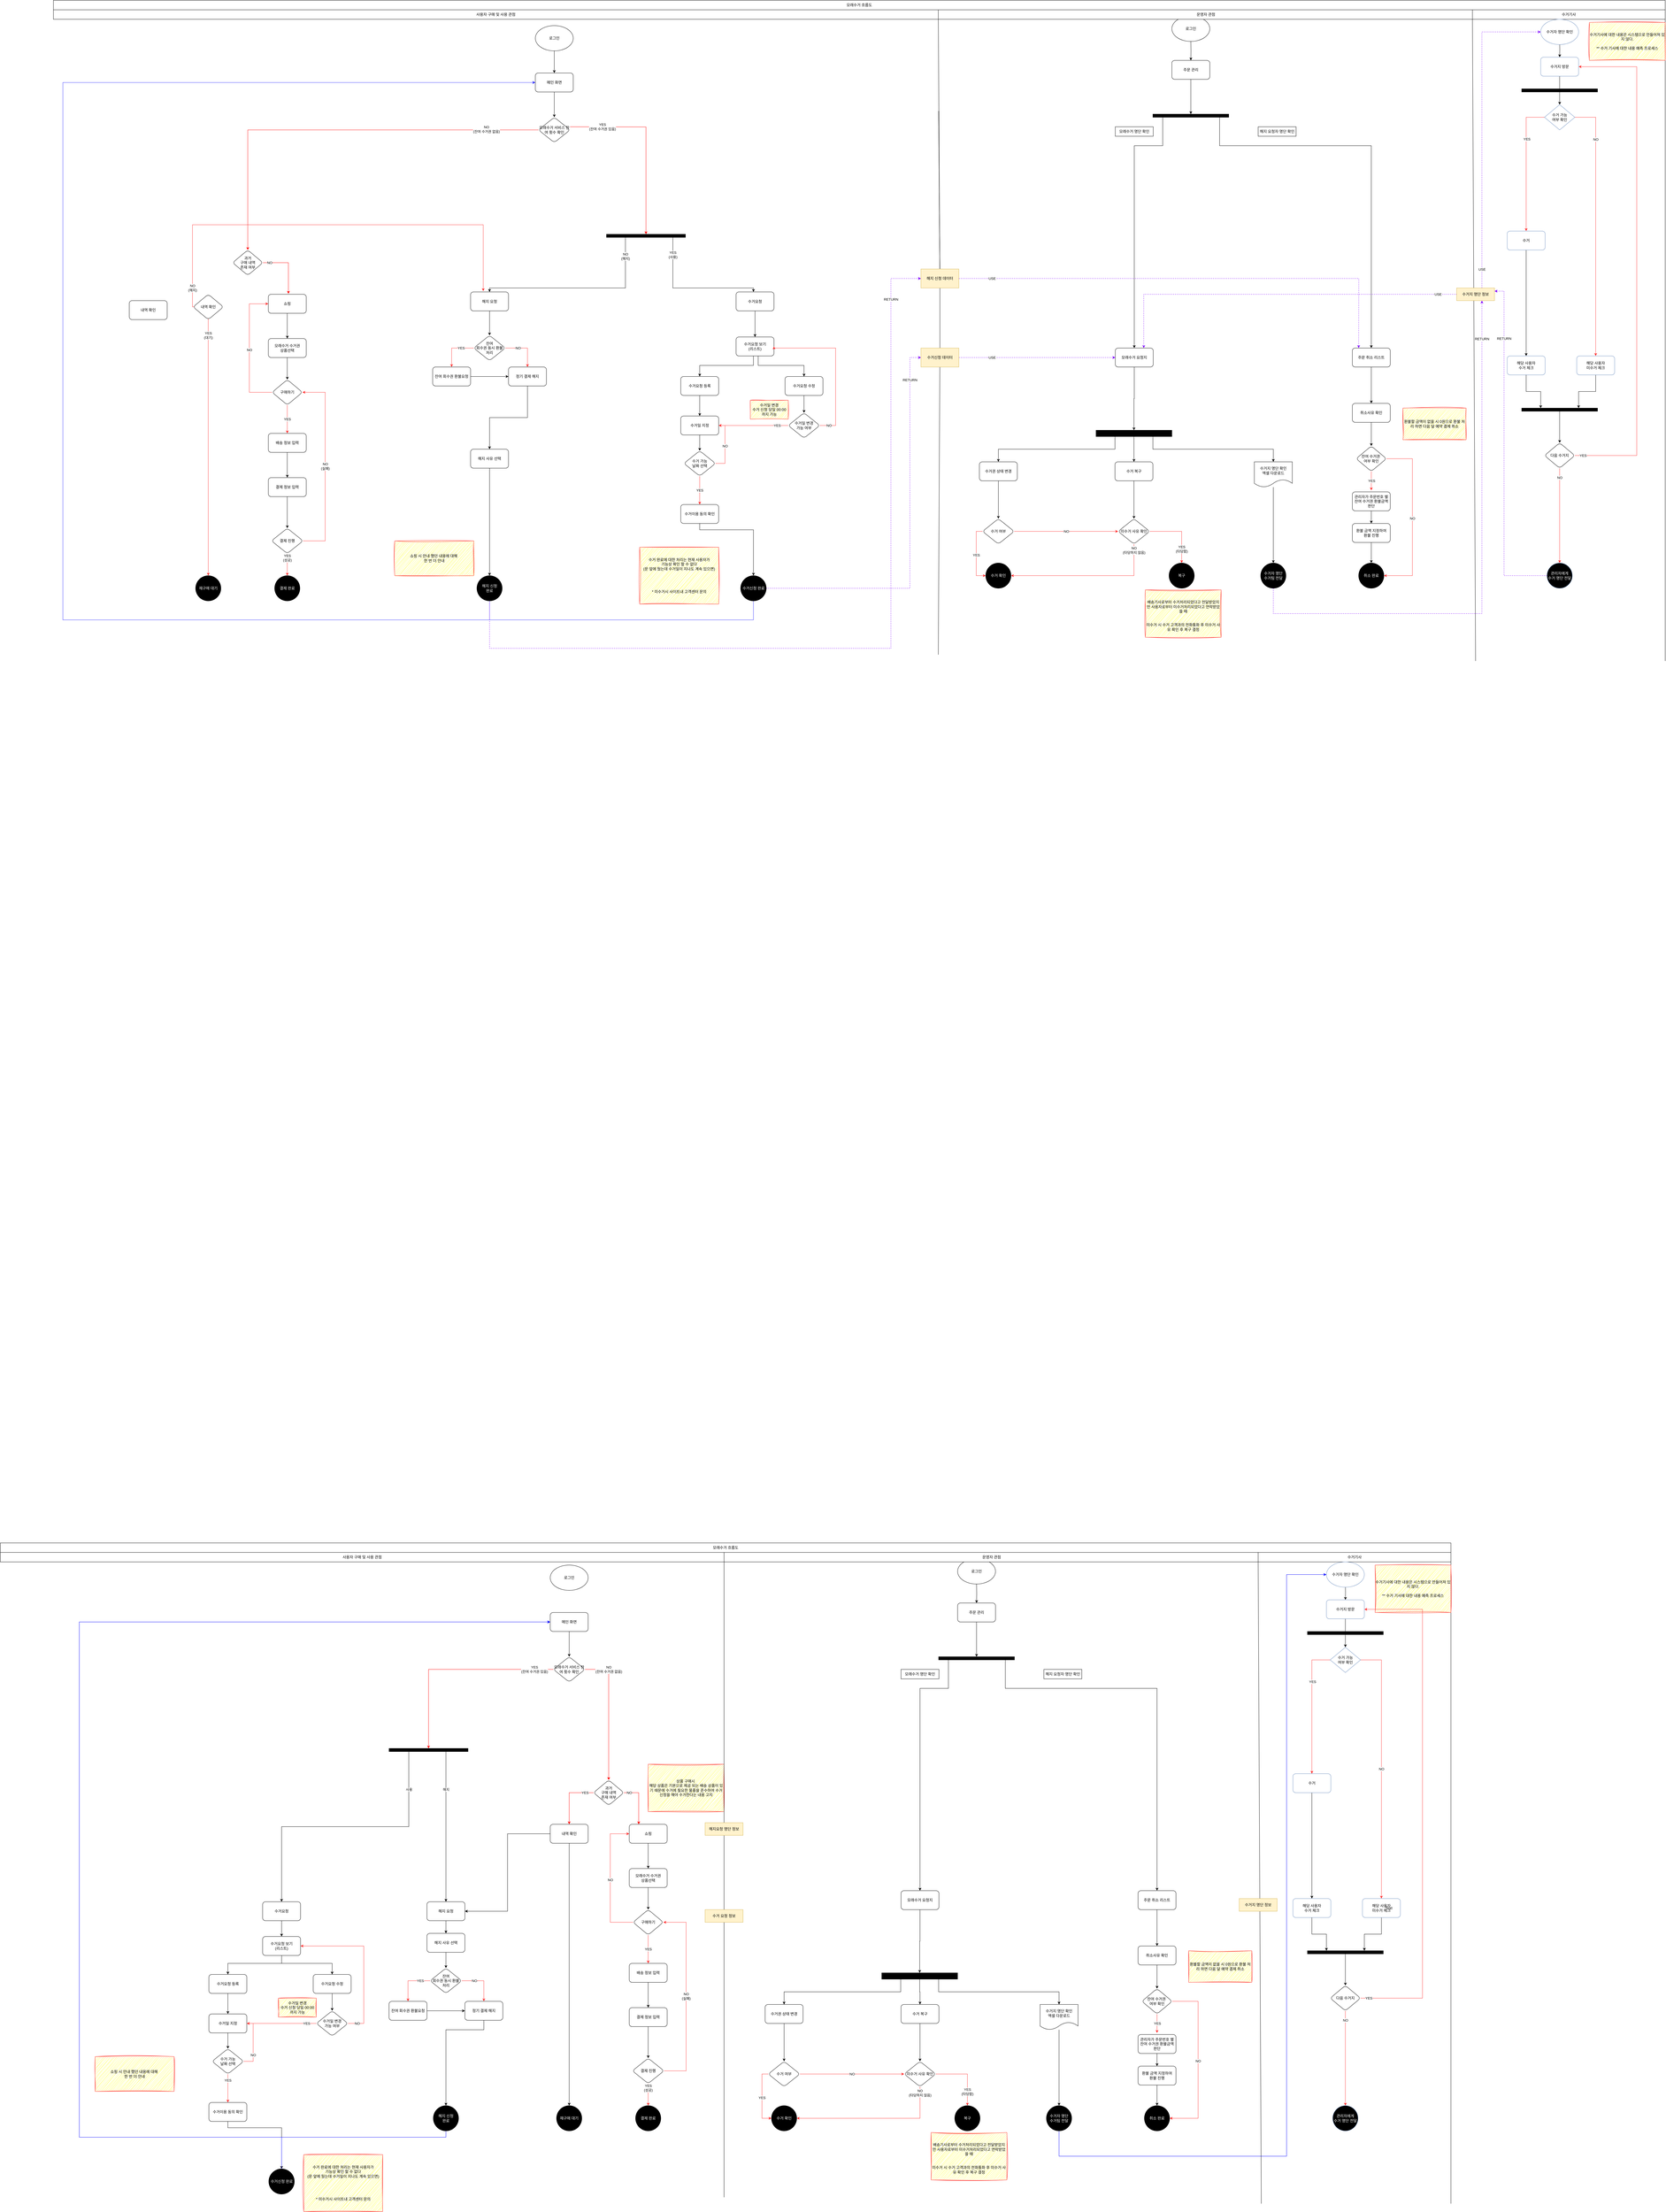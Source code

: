 <mxfile version="22.0.8" type="google">
  <diagram id="C5RBs43oDa-KdzZeNtuy" name="Page-1">
    <mxGraphModel grid="1" page="1" gridSize="10" guides="1" tooltips="1" connect="1" arrows="1" fold="1" pageScale="1" pageWidth="1200" pageHeight="1920" math="0" shadow="0">
      <root>
        <mxCell id="WIyWlLk6GJQsqaUBKTNV-0" />
        <mxCell id="WIyWlLk6GJQsqaUBKTNV-1" parent="WIyWlLk6GJQsqaUBKTNV-0" />
        <mxCell id="hfUMV4JjxT8LaMkukJHo-105" value="" style="edgeStyle=orthogonalEdgeStyle;rounded=0;orthogonalLoop=1;jettySize=auto;html=1;" edge="1" parent="WIyWlLk6GJQsqaUBKTNV-1" target="hfUMV4JjxT8LaMkukJHo-104">
          <mxGeometry relative="1" as="geometry">
            <mxPoint x="2039" as="sourcePoint" />
          </mxGeometry>
        </mxCell>
        <mxCell id="hfUMV4JjxT8LaMkukJHo-83" value="로그인" style="ellipse;whiteSpace=wrap;html=1;" vertex="1" parent="WIyWlLk6GJQsqaUBKTNV-1">
          <mxGeometry x="1979" y="-80" width="120" height="80" as="geometry" />
        </mxCell>
        <mxCell id="hfUMV4JjxT8LaMkukJHo-98" value="모래수거 흐름도" style="shape=process;whiteSpace=wrap;html=1;backgroundOutline=1;size=0;" vertex="1" parent="WIyWlLk6GJQsqaUBKTNV-1">
          <mxGeometry x="-1560" y="-130" width="5100" height="30" as="geometry" />
        </mxCell>
        <mxCell id="hfUMV4JjxT8LaMkukJHo-99" value="사용자 구매 및 사용 관점" style="shape=process;whiteSpace=wrap;html=1;backgroundOutline=1;size=0;" vertex="1" parent="WIyWlLk6GJQsqaUBKTNV-1">
          <mxGeometry x="-1560" y="-100" width="2800" height="30" as="geometry" />
        </mxCell>
        <mxCell id="hfUMV4JjxT8LaMkukJHo-102" value="" style="endArrow=none;html=1;rounded=0;" edge="1" parent="WIyWlLk6GJQsqaUBKTNV-1" source="mL5LW55gpTMhC8oxr1yt-1">
          <mxGeometry width="50" height="50" relative="1" as="geometry">
            <mxPoint x="1240" y="1940" as="sourcePoint" />
            <mxPoint x="1240" y="-70" as="targetPoint" />
          </mxGeometry>
        </mxCell>
        <mxCell id="hfUMV4JjxT8LaMkukJHo-103" value="&amp;nbsp;운영자 관점" style="shape=process;whiteSpace=wrap;html=1;backgroundOutline=1;size=0;" vertex="1" parent="WIyWlLk6GJQsqaUBKTNV-1">
          <mxGeometry x="1240" y="-100" width="1690" height="30" as="geometry" />
        </mxCell>
        <mxCell id="3d2tBKjzDwxo3XAQTUSo-72" style="edgeStyle=orthogonalEdgeStyle;rounded=0;orthogonalLoop=1;jettySize=auto;html=1;entryX=0.5;entryY=0;entryDx=0;entryDy=0;" edge="1" parent="WIyWlLk6GJQsqaUBKTNV-1" source="hfUMV4JjxT8LaMkukJHo-104" target="3d2tBKjzDwxo3XAQTUSo-36">
          <mxGeometry relative="1" as="geometry" />
        </mxCell>
        <mxCell id="hfUMV4JjxT8LaMkukJHo-104" value="주문 관리" style="rounded=1;whiteSpace=wrap;html=1;" vertex="1" parent="WIyWlLk6GJQsqaUBKTNV-1">
          <mxGeometry x="1979" y="60" width="120" height="60" as="geometry" />
        </mxCell>
        <mxCell id="rPkNx3lefUZQREJ5seEW-12" style="edgeStyle=orthogonalEdgeStyle;rounded=0;orthogonalLoop=1;jettySize=auto;html=1;entryX=0.5;entryY=0;entryDx=0;entryDy=0;" edge="1" parent="WIyWlLk6GJQsqaUBKTNV-1" source="hfUMV4JjxT8LaMkukJHo-106" target="3d2tBKjzDwxo3XAQTUSo-114">
          <mxGeometry relative="1" as="geometry" />
        </mxCell>
        <mxCell id="hfUMV4JjxT8LaMkukJHo-106" value="모래수거 요청지" style="whiteSpace=wrap;html=1;rounded=1;" vertex="1" parent="WIyWlLk6GJQsqaUBKTNV-1">
          <mxGeometry x="1800" y="970" width="120" height="60" as="geometry" />
        </mxCell>
        <mxCell id="3d2tBKjzDwxo3XAQTUSo-127" value="" style="edgeStyle=orthogonalEdgeStyle;rounded=0;orthogonalLoop=1;jettySize=auto;html=1;entryX=0.5;entryY=0;entryDx=0;entryDy=0;" edge="1" parent="WIyWlLk6GJQsqaUBKTNV-1" source="hfUMV4JjxT8LaMkukJHo-305" target="3d2tBKjzDwxo3XAQTUSo-134">
          <mxGeometry relative="1" as="geometry">
            <mxPoint x="1680" y="1485" as="targetPoint" />
            <Array as="points" />
          </mxGeometry>
        </mxCell>
        <mxCell id="hfUMV4JjxT8LaMkukJHo-305" value="수거지 명단 확인&lt;br&gt;엑셀 다운로드" style="shape=document;whiteSpace=wrap;html=1;boundedLbl=1;" vertex="1" parent="WIyWlLk6GJQsqaUBKTNV-1">
          <mxGeometry x="2240" y="1330" width="120" height="80" as="geometry" />
        </mxCell>
        <mxCell id="hfUMV4JjxT8LaMkukJHo-308" value="수거기사" style="shape=process;whiteSpace=wrap;html=1;backgroundOutline=1;size=0;" vertex="1" parent="WIyWlLk6GJQsqaUBKTNV-1">
          <mxGeometry x="2930" y="-100" width="610" height="30" as="geometry" />
        </mxCell>
        <mxCell id="hfUMV4JjxT8LaMkukJHo-320" value="&lt;br&gt;배송기사로부터 수거처리되었다고 전달받았지만 사용자로부터 미수거처리되었다고 연락받았을 때&lt;br&gt;&lt;br&gt;&lt;br&gt;미수거 시 수거 고객과의 전화통화 후 미수거 사유 확인 후 복구 결정" style="text;html=1;strokeColor=#FF3333;fillColor=#FFFF33;align=center;verticalAlign=middle;whiteSpace=wrap;rounded=0;sketch=1;curveFitting=1;jiggle=2;" vertex="1" parent="WIyWlLk6GJQsqaUBKTNV-1">
          <mxGeometry x="1895" y="1735" width="240" height="150" as="geometry" />
        </mxCell>
        <mxCell id="hfUMV4JjxT8LaMkukJHo-351" value="" style="edgeStyle=orthogonalEdgeStyle;rounded=0;orthogonalLoop=1;jettySize=auto;html=1;" edge="1" parent="WIyWlLk6GJQsqaUBKTNV-1" target="hfUMV4JjxT8LaMkukJHo-350">
          <mxGeometry relative="1" as="geometry">
            <mxPoint x="3206" as="sourcePoint" />
          </mxGeometry>
        </mxCell>
        <mxCell id="hfUMV4JjxT8LaMkukJHo-355" style="edgeStyle=orthogonalEdgeStyle;rounded=0;orthogonalLoop=1;jettySize=auto;html=1;entryX=0.5;entryY=0;entryDx=0;entryDy=0;" edge="1" parent="WIyWlLk6GJQsqaUBKTNV-1" source="hfUMV4JjxT8LaMkukJHo-350" target="hfUMV4JjxT8LaMkukJHo-354">
          <mxGeometry relative="1" as="geometry" />
        </mxCell>
        <mxCell id="hfUMV4JjxT8LaMkukJHo-350" value="수거지 방문" style="rounded=1;whiteSpace=wrap;html=1;fillColor=#FFFFFF;strokeColor=#6c8ebf;" vertex="1" parent="WIyWlLk6GJQsqaUBKTNV-1">
          <mxGeometry x="3146" y="50" width="120" height="60" as="geometry" />
        </mxCell>
        <mxCell id="hfUMV4JjxT8LaMkukJHo-365" value="" style="edgeStyle=orthogonalEdgeStyle;rounded=0;orthogonalLoop=1;jettySize=auto;html=1;strokeColor=#FF3333;exitX=0;exitY=0.5;exitDx=0;exitDy=0;" edge="1" parent="WIyWlLk6GJQsqaUBKTNV-1" source="hfUMV4JjxT8LaMkukJHo-354" target="hfUMV4JjxT8LaMkukJHo-364">
          <mxGeometry relative="1" as="geometry" />
        </mxCell>
        <mxCell id="rPkNx3lefUZQREJ5seEW-53" value="YES" style="edgeLabel;html=1;align=center;verticalAlign=middle;resizable=0;points=[];" connectable="0" vertex="1" parent="hfUMV4JjxT8LaMkukJHo-365">
          <mxGeometry x="-0.392" y="2" relative="1" as="geometry">
            <mxPoint as="offset" />
          </mxGeometry>
        </mxCell>
        <mxCell id="hfUMV4JjxT8LaMkukJHo-367" value="NO" style="edgeStyle=orthogonalEdgeStyle;rounded=0;orthogonalLoop=1;jettySize=auto;html=1;strokeColor=#FF3333;entryX=0.5;entryY=0;entryDx=0;entryDy=0;" edge="1" parent="WIyWlLk6GJQsqaUBKTNV-1" source="hfUMV4JjxT8LaMkukJHo-354" target="hfUMV4JjxT8LaMkukJHo-366">
          <mxGeometry x="-0.669" relative="1" as="geometry">
            <mxPoint x="3090" y="470" as="targetPoint" />
            <mxPoint as="offset" />
          </mxGeometry>
        </mxCell>
        <mxCell id="hfUMV4JjxT8LaMkukJHo-354" value="수거 가능&lt;br&gt;여부 확인" style="rhombus;whiteSpace=wrap;html=1;fillColor=#FFFFFF;strokeColor=#6c8ebf;" vertex="1" parent="WIyWlLk6GJQsqaUBKTNV-1">
          <mxGeometry x="3158" y="200" width="96" height="80" as="geometry" />
        </mxCell>
        <mxCell id="hfUMV4JjxT8LaMkukJHo-359" value="수거자 명단 확인" style="ellipse;whiteSpace=wrap;html=1;fillColor=#FFFFFF;strokeColor=#6c8ebf;" vertex="1" parent="WIyWlLk6GJQsqaUBKTNV-1">
          <mxGeometry x="3146" y="-70" width="120" height="80" as="geometry" />
        </mxCell>
        <mxCell id="hfUMV4JjxT8LaMkukJHo-360" value="" style="endArrow=none;html=1;rounded=0;" edge="1" parent="WIyWlLk6GJQsqaUBKTNV-1">
          <mxGeometry width="50" height="50" relative="1" as="geometry">
            <mxPoint x="2940" y="1960" as="sourcePoint" />
            <mxPoint x="2930" y="-70" as="targetPoint" />
          </mxGeometry>
        </mxCell>
        <mxCell id="rPkNx3lefUZQREJ5seEW-56" style="edgeStyle=orthogonalEdgeStyle;rounded=0;orthogonalLoop=1;jettySize=auto;html=1;" edge="1" parent="WIyWlLk6GJQsqaUBKTNV-1" source="hfUMV4JjxT8LaMkukJHo-364" target="hfUMV4JjxT8LaMkukJHo-368">
          <mxGeometry relative="1" as="geometry" />
        </mxCell>
        <mxCell id="hfUMV4JjxT8LaMkukJHo-364" value="수거" style="rounded=1;whiteSpace=wrap;html=1;fillColor=#FFFFFF;strokeColor=#6c8ebf;" vertex="1" parent="WIyWlLk6GJQsqaUBKTNV-1">
          <mxGeometry x="3040" y="600" width="120" height="60" as="geometry" />
        </mxCell>
        <mxCell id="3d2tBKjzDwxo3XAQTUSo-277" style="edgeStyle=orthogonalEdgeStyle;rounded=0;orthogonalLoop=1;jettySize=auto;html=1;exitX=0.5;exitY=1;exitDx=0;exitDy=0;entryX=0.75;entryY=0;entryDx=0;entryDy=0;" edge="1" parent="WIyWlLk6GJQsqaUBKTNV-1" source="hfUMV4JjxT8LaMkukJHo-366" target="3d2tBKjzDwxo3XAQTUSo-274">
          <mxGeometry relative="1" as="geometry" />
        </mxCell>
        <mxCell id="hfUMV4JjxT8LaMkukJHo-366" value="해당 사용자 &lt;br&gt;미수거 체크" style="rounded=1;whiteSpace=wrap;html=1;fillColor=#FFFFFF;strokeColor=#6c8ebf;" vertex="1" parent="WIyWlLk6GJQsqaUBKTNV-1">
          <mxGeometry x="3260" y="995" width="120" height="60" as="geometry" />
        </mxCell>
        <mxCell id="3d2tBKjzDwxo3XAQTUSo-25" value="" style="edgeStyle=orthogonalEdgeStyle;rounded=0;orthogonalLoop=1;jettySize=auto;html=1;" edge="1" parent="WIyWlLk6GJQsqaUBKTNV-1">
          <mxGeometry relative="1" as="geometry">
            <mxPoint x="490" y="1170" as="sourcePoint" />
          </mxGeometry>
        </mxCell>
        <mxCell id="3d2tBKjzDwxo3XAQTUSo-31" value="" style="endArrow=none;html=1;rounded=0;" edge="1" parent="WIyWlLk6GJQsqaUBKTNV-1">
          <mxGeometry width="50" height="50" relative="1" as="geometry">
            <mxPoint x="3540" y="1960" as="sourcePoint" />
            <mxPoint x="3540" y="-84" as="targetPoint" />
          </mxGeometry>
        </mxCell>
        <mxCell id="3d2tBKjzDwxo3XAQTUSo-48" style="edgeStyle=orthogonalEdgeStyle;rounded=0;orthogonalLoop=1;jettySize=auto;html=1;" edge="1" parent="WIyWlLk6GJQsqaUBKTNV-1" source="3d2tBKjzDwxo3XAQTUSo-36" target="hfUMV4JjxT8LaMkukJHo-106">
          <mxGeometry relative="1" as="geometry">
            <Array as="points">
              <mxPoint x="1950" y="330" />
              <mxPoint x="1860" y="330" />
            </Array>
          </mxGeometry>
        </mxCell>
        <mxCell id="3d2tBKjzDwxo3XAQTUSo-50" style="edgeStyle=orthogonalEdgeStyle;rounded=0;orthogonalLoop=1;jettySize=auto;html=1;" edge="1" parent="WIyWlLk6GJQsqaUBKTNV-1" source="3d2tBKjzDwxo3XAQTUSo-36" target="3d2tBKjzDwxo3XAQTUSo-42">
          <mxGeometry relative="1" as="geometry">
            <Array as="points">
              <mxPoint x="2130" y="330" />
              <mxPoint x="2610" y="330" />
            </Array>
          </mxGeometry>
        </mxCell>
        <mxCell id="3d2tBKjzDwxo3XAQTUSo-36" value="" style="whiteSpace=wrap;html=1;rounded=0;shadow=0;comic=0;labelBackgroundColor=none;strokeWidth=1;fillColor=#000000;fontFamily=Verdana;fontSize=12;align=center;rotation=0;" vertex="1" parent="WIyWlLk6GJQsqaUBKTNV-1">
          <mxGeometry x="1919" y="230" width="240" height="10" as="geometry" />
        </mxCell>
        <mxCell id="3d2tBKjzDwxo3XAQTUSo-55" value="" style="edgeStyle=orthogonalEdgeStyle;rounded=0;orthogonalLoop=1;jettySize=auto;html=1;" edge="1" parent="WIyWlLk6GJQsqaUBKTNV-1" source="3d2tBKjzDwxo3XAQTUSo-42" target="3d2tBKjzDwxo3XAQTUSo-54">
          <mxGeometry relative="1" as="geometry" />
        </mxCell>
        <mxCell id="3d2tBKjzDwxo3XAQTUSo-42" value="주문 취소 리스트" style="rounded=1;whiteSpace=wrap;html=1;" vertex="1" parent="WIyWlLk6GJQsqaUBKTNV-1">
          <mxGeometry x="2550" y="970" width="120" height="60" as="geometry" />
        </mxCell>
        <mxCell id="3d2tBKjzDwxo3XAQTUSo-53" value="" style="endArrow=none;html=1;rounded=0;" edge="1" parent="WIyWlLk6GJQsqaUBKTNV-1" source="mL5LW55gpTMhC8oxr1yt-1">
          <mxGeometry width="50" height="50" relative="1" as="geometry">
            <mxPoint x="1240" y="1940" as="sourcePoint" />
            <mxPoint x="1241.145" y="220" as="targetPoint" />
          </mxGeometry>
        </mxCell>
        <mxCell id="3d2tBKjzDwxo3XAQTUSo-57" style="edgeStyle=orthogonalEdgeStyle;rounded=0;orthogonalLoop=1;jettySize=auto;html=1;entryX=0.5;entryY=0;entryDx=0;entryDy=0;" edge="1" parent="WIyWlLk6GJQsqaUBKTNV-1" source="3d2tBKjzDwxo3XAQTUSo-54" target="3d2tBKjzDwxo3XAQTUSo-56">
          <mxGeometry relative="1" as="geometry" />
        </mxCell>
        <mxCell id="3d2tBKjzDwxo3XAQTUSo-54" value="취소사유 확인" style="whiteSpace=wrap;html=1;rounded=1;" vertex="1" parent="WIyWlLk6GJQsqaUBKTNV-1">
          <mxGeometry x="2550" y="1145" width="120" height="60" as="geometry" />
        </mxCell>
        <mxCell id="3d2tBKjzDwxo3XAQTUSo-59" value="NO" style="edgeStyle=orthogonalEdgeStyle;rounded=0;orthogonalLoop=1;jettySize=auto;html=1;strokeColor=#FF3333;entryX=1;entryY=0.5;entryDx=0;entryDy=0;exitX=1;exitY=0.5;exitDx=0;exitDy=0;" edge="1" parent="WIyWlLk6GJQsqaUBKTNV-1" source="3d2tBKjzDwxo3XAQTUSo-56" target="3d2tBKjzDwxo3XAQTUSo-71">
          <mxGeometry relative="1" as="geometry">
            <mxPoint x="2810" y="1320" as="targetPoint" />
            <Array as="points">
              <mxPoint x="2740" y="1320" />
              <mxPoint x="2740" y="1690" />
            </Array>
          </mxGeometry>
        </mxCell>
        <mxCell id="3d2tBKjzDwxo3XAQTUSo-67" value="YES" style="edgeStyle=orthogonalEdgeStyle;rounded=0;orthogonalLoop=1;jettySize=auto;html=1;strokeColor=#FF3333;" edge="1" parent="WIyWlLk6GJQsqaUBKTNV-1" source="3d2tBKjzDwxo3XAQTUSo-56">
          <mxGeometry relative="1" as="geometry">
            <mxPoint x="2610" y="1420" as="targetPoint" />
          </mxGeometry>
        </mxCell>
        <mxCell id="3d2tBKjzDwxo3XAQTUSo-56" value="잔여 수거권&amp;nbsp;&lt;br&gt;여부 확인" style="rhombus;whiteSpace=wrap;html=1;rounded=1;" vertex="1" parent="WIyWlLk6GJQsqaUBKTNV-1">
          <mxGeometry x="2562" y="1280" width="96" height="80" as="geometry" />
        </mxCell>
        <mxCell id="3d2tBKjzDwxo3XAQTUSo-61" value="환불할 금액이 없을 시 0원으로 환불 처리 하면 다음 달 예약 결제 취소" style="text;html=1;strokeColor=#FF3333;fillColor=#FFFF33;align=center;verticalAlign=middle;whiteSpace=wrap;rounded=0;sketch=1;curveFitting=1;jiggle=2;" vertex="1" parent="WIyWlLk6GJQsqaUBKTNV-1">
          <mxGeometry x="2710" y="1160" width="200" height="100" as="geometry" />
        </mxCell>
        <mxCell id="3d2tBKjzDwxo3XAQTUSo-75" value="" style="edgeStyle=orthogonalEdgeStyle;rounded=0;orthogonalLoop=1;jettySize=auto;html=1;" edge="1" parent="WIyWlLk6GJQsqaUBKTNV-1" source="3d2tBKjzDwxo3XAQTUSo-66" target="3d2tBKjzDwxo3XAQTUSo-74">
          <mxGeometry relative="1" as="geometry" />
        </mxCell>
        <mxCell id="3d2tBKjzDwxo3XAQTUSo-66" value="관리자가 주문번호 별 잔여 수거권 환불금액 판단" style="rounded=1;whiteSpace=wrap;html=1;" vertex="1" parent="WIyWlLk6GJQsqaUBKTNV-1">
          <mxGeometry x="2550" y="1425" width="120" height="60" as="geometry" />
        </mxCell>
        <mxCell id="3d2tBKjzDwxo3XAQTUSo-71" value="취소 완료" style="ellipse;whiteSpace=wrap;html=1;aspect=fixed;fillColor=#000000;fontColor=#FFFFFF;" vertex="1" parent="WIyWlLk6GJQsqaUBKTNV-1">
          <mxGeometry x="2570" y="1650" width="80" height="80" as="geometry" />
        </mxCell>
        <mxCell id="3d2tBKjzDwxo3XAQTUSo-77" style="edgeStyle=orthogonalEdgeStyle;rounded=0;orthogonalLoop=1;jettySize=auto;html=1;entryX=0.5;entryY=0;entryDx=0;entryDy=0;" edge="1" parent="WIyWlLk6GJQsqaUBKTNV-1" source="3d2tBKjzDwxo3XAQTUSo-74" target="3d2tBKjzDwxo3XAQTUSo-71">
          <mxGeometry relative="1" as="geometry" />
        </mxCell>
        <mxCell id="3d2tBKjzDwxo3XAQTUSo-74" value="환불 금액 지정하여 &lt;br&gt;환불 진행" style="whiteSpace=wrap;html=1;rounded=1;" vertex="1" parent="WIyWlLk6GJQsqaUBKTNV-1">
          <mxGeometry x="2550" y="1525" width="120" height="60" as="geometry" />
        </mxCell>
        <mxCell id="3d2tBKjzDwxo3XAQTUSo-78" value="모래수거 명단 확인" style="text;html=1;strokeColor=default;fillColor=none;align=center;verticalAlign=middle;whiteSpace=wrap;rounded=0;" vertex="1" parent="WIyWlLk6GJQsqaUBKTNV-1">
          <mxGeometry x="1800" y="270" width="120" height="30" as="geometry" />
        </mxCell>
        <mxCell id="3d2tBKjzDwxo3XAQTUSo-79" value="해지 요청자 명단 확인" style="text;html=1;strokeColor=default;fillColor=none;align=center;verticalAlign=middle;whiteSpace=wrap;rounded=0;" vertex="1" parent="WIyWlLk6GJQsqaUBKTNV-1">
          <mxGeometry x="2252" y="270" width="120" height="30" as="geometry" />
        </mxCell>
        <mxCell id="3d2tBKjzDwxo3XAQTUSo-105" value="수거기사에 대한 내용은 시스템으로 만들어져 있지 않다.&lt;br&gt;&lt;br&gt;** 수거 기사에 대한 내용 예측 프로세스" style="text;html=1;strokeColor=#FF3333;fillColor=#FFFF33;align=center;verticalAlign=middle;whiteSpace=wrap;rounded=0;sketch=1;curveFitting=1;jiggle=2;" vertex="1" parent="WIyWlLk6GJQsqaUBKTNV-1">
          <mxGeometry x="3300" y="-60" width="240" height="120" as="geometry" />
        </mxCell>
        <mxCell id="3d2tBKjzDwxo3XAQTUSo-119" style="edgeStyle=orthogonalEdgeStyle;rounded=0;orthogonalLoop=1;jettySize=auto;html=1;entryX=0.5;entryY=0;entryDx=0;entryDy=0;exitX=0.25;exitY=1;exitDx=0;exitDy=0;" edge="1" parent="WIyWlLk6GJQsqaUBKTNV-1" source="3d2tBKjzDwxo3XAQTUSo-114" target="rPkNx3lefUZQREJ5seEW-38">
          <mxGeometry relative="1" as="geometry">
            <mxPoint x="1488" y="1315" as="targetPoint" />
          </mxGeometry>
        </mxCell>
        <mxCell id="rPkNx3lefUZQREJ5seEW-44" style="edgeStyle=orthogonalEdgeStyle;rounded=0;orthogonalLoop=1;jettySize=auto;html=1;exitX=0.75;exitY=1;exitDx=0;exitDy=0;" edge="1" parent="WIyWlLk6GJQsqaUBKTNV-1" source="3d2tBKjzDwxo3XAQTUSo-114" target="hfUMV4JjxT8LaMkukJHo-305">
          <mxGeometry relative="1" as="geometry" />
        </mxCell>
        <mxCell id="f3Tv7JB4kyNmLcIMs9Kd-9" style="edgeStyle=orthogonalEdgeStyle;rounded=0;orthogonalLoop=1;jettySize=auto;html=1;" edge="1" parent="WIyWlLk6GJQsqaUBKTNV-1" source="3d2tBKjzDwxo3XAQTUSo-114" target="rPkNx3lefUZQREJ5seEW-28">
          <mxGeometry relative="1" as="geometry" />
        </mxCell>
        <mxCell id="3d2tBKjzDwxo3XAQTUSo-114" value="" style="whiteSpace=wrap;html=1;rounded=0;shadow=0;comic=0;labelBackgroundColor=none;strokeWidth=1;fillColor=#000000;fontFamily=Verdana;fontSize=12;align=center;rotation=0;" vertex="1" parent="WIyWlLk6GJQsqaUBKTNV-1">
          <mxGeometry x="1739" y="1230" width="240" height="20" as="geometry" />
        </mxCell>
        <mxCell id="3d2tBKjzDwxo3XAQTUSo-311" value="USE" style="edgeStyle=orthogonalEdgeStyle;rounded=0;orthogonalLoop=1;jettySize=auto;html=1;entryX=0;entryY=0.5;entryDx=0;entryDy=0;strokeColor=#7F00FF;dashed=1;" edge="1" parent="WIyWlLk6GJQsqaUBKTNV-1" source="hfUMV4JjxT8LaMkukJHo-342" target="hfUMV4JjxT8LaMkukJHo-359">
          <mxGeometry x="-0.882" relative="1" as="geometry">
            <Array as="points">
              <mxPoint x="2960" y="-30" />
            </Array>
            <mxPoint as="offset" />
          </mxGeometry>
        </mxCell>
        <mxCell id="3d2tBKjzDwxo3XAQTUSo-134" value="수거자 명단&lt;br style=&quot;border-color: var(--border-color);&quot;&gt;수거팀 전달" style="ellipse;whiteSpace=wrap;html=1;aspect=fixed;fillColor=#000000;fontColor=#FFFFFF;" vertex="1" parent="WIyWlLk6GJQsqaUBKTNV-1">
          <mxGeometry x="2260" y="1650" width="80" height="80" as="geometry" />
        </mxCell>
        <mxCell id="3d2tBKjzDwxo3XAQTUSo-224" style="edgeStyle=orthogonalEdgeStyle;rounded=0;orthogonalLoop=1;jettySize=auto;html=1;" edge="1" parent="WIyWlLk6GJQsqaUBKTNV-1" source="rPkNx3lefUZQREJ5seEW-28" target="3d2tBKjzDwxo3XAQTUSo-221">
          <mxGeometry relative="1" as="geometry" />
        </mxCell>
        <mxCell id="rPkNx3lefUZQREJ5seEW-28" value="수거 복구" style="rounded=1;whiteSpace=wrap;html=1;" vertex="1" parent="WIyWlLk6GJQsqaUBKTNV-1">
          <mxGeometry x="1799" y="1330" width="120" height="60" as="geometry" />
        </mxCell>
        <mxCell id="3d2tBKjzDwxo3XAQTUSo-227" style="edgeStyle=orthogonalEdgeStyle;rounded=0;orthogonalLoop=1;jettySize=auto;html=1;entryX=0.5;entryY=0;entryDx=0;entryDy=0;" edge="1" parent="WIyWlLk6GJQsqaUBKTNV-1" source="rPkNx3lefUZQREJ5seEW-38" target="3d2tBKjzDwxo3XAQTUSo-222">
          <mxGeometry relative="1" as="geometry" />
        </mxCell>
        <mxCell id="rPkNx3lefUZQREJ5seEW-38" value="수거권 상태 변경" style="rounded=1;whiteSpace=wrap;html=1;" vertex="1" parent="WIyWlLk6GJQsqaUBKTNV-1">
          <mxGeometry x="1370" y="1330" width="120" height="60" as="geometry" />
        </mxCell>
        <mxCell id="3d2tBKjzDwxo3XAQTUSo-231" value="NO&lt;br&gt;(타당하지 않음)" style="edgeStyle=orthogonalEdgeStyle;rounded=0;orthogonalLoop=1;jettySize=auto;html=1;entryX=1;entryY=0.5;entryDx=0;entryDy=0;strokeColor=#FF3333;exitX=0.5;exitY=1;exitDx=0;exitDy=0;" edge="1" parent="WIyWlLk6GJQsqaUBKTNV-1" source="3d2tBKjzDwxo3XAQTUSo-221" target="3d2tBKjzDwxo3XAQTUSo-226">
          <mxGeometry x="-0.918" relative="1" as="geometry">
            <mxPoint as="offset" />
          </mxGeometry>
        </mxCell>
        <mxCell id="3d2tBKjzDwxo3XAQTUSo-236" value="YES&lt;br&gt;(타당함)" style="edgeStyle=orthogonalEdgeStyle;rounded=0;orthogonalLoop=1;jettySize=auto;html=1;entryX=0.5;entryY=0;entryDx=0;entryDy=0;strokeColor=#FF3333;" edge="1" parent="WIyWlLk6GJQsqaUBKTNV-1" source="3d2tBKjzDwxo3XAQTUSo-221" target="3d2tBKjzDwxo3XAQTUSo-225">
          <mxGeometry x="0.556" relative="1" as="geometry">
            <mxPoint as="offset" />
          </mxGeometry>
        </mxCell>
        <mxCell id="3d2tBKjzDwxo3XAQTUSo-221" value="미수거 사유 확인" style="rhombus;whiteSpace=wrap;html=1;rounded=1;" vertex="1" parent="WIyWlLk6GJQsqaUBKTNV-1">
          <mxGeometry x="1809" y="1510" width="100" height="80" as="geometry" />
        </mxCell>
        <mxCell id="3d2tBKjzDwxo3XAQTUSo-229" value="YES" style="edgeStyle=orthogonalEdgeStyle;rounded=0;orthogonalLoop=1;jettySize=auto;html=1;entryX=0;entryY=0.5;entryDx=0;entryDy=0;strokeColor=#FF3333;" edge="1" parent="WIyWlLk6GJQsqaUBKTNV-1" source="3d2tBKjzDwxo3XAQTUSo-222" target="3d2tBKjzDwxo3XAQTUSo-226">
          <mxGeometry relative="1" as="geometry">
            <Array as="points">
              <mxPoint x="1360" y="1550" />
              <mxPoint x="1360" y="1690" />
            </Array>
          </mxGeometry>
        </mxCell>
        <mxCell id="3d2tBKjzDwxo3XAQTUSo-234" value="NO" style="edgeStyle=orthogonalEdgeStyle;rounded=0;orthogonalLoop=1;jettySize=auto;html=1;entryX=0;entryY=0.5;entryDx=0;entryDy=0;strokeColor=#FF3333;" edge="1" parent="WIyWlLk6GJQsqaUBKTNV-1" source="3d2tBKjzDwxo3XAQTUSo-222" target="3d2tBKjzDwxo3XAQTUSo-221">
          <mxGeometry relative="1" as="geometry" />
        </mxCell>
        <mxCell id="3d2tBKjzDwxo3XAQTUSo-222" value="수거 여부" style="rhombus;whiteSpace=wrap;html=1;rounded=1;" vertex="1" parent="WIyWlLk6GJQsqaUBKTNV-1">
          <mxGeometry x="1380" y="1510" width="100" height="80" as="geometry" />
        </mxCell>
        <mxCell id="3d2tBKjzDwxo3XAQTUSo-225" value="복구" style="ellipse;whiteSpace=wrap;html=1;aspect=fixed;fillColor=#000000;fontColor=#FFFFFF;" vertex="1" parent="WIyWlLk6GJQsqaUBKTNV-1">
          <mxGeometry x="1970" y="1650" width="80" height="80" as="geometry" />
        </mxCell>
        <mxCell id="3d2tBKjzDwxo3XAQTUSo-226" value="수거 확인" style="ellipse;whiteSpace=wrap;html=1;aspect=fixed;fillColor=#000000;fontColor=#FFFFFF;" vertex="1" parent="WIyWlLk6GJQsqaUBKTNV-1">
          <mxGeometry x="1390" y="1650" width="80" height="80" as="geometry" />
        </mxCell>
        <mxCell id="hfUMV4JjxT8LaMkukJHo-368" value="해당 사용자&lt;br&gt;수거 체크" style="rounded=1;whiteSpace=wrap;html=1;fillColor=#FFFFFF;strokeColor=#6c8ebf;" vertex="1" parent="WIyWlLk6GJQsqaUBKTNV-1">
          <mxGeometry x="3040" y="995" width="120" height="60" as="geometry" />
        </mxCell>
        <mxCell id="f3Tv7JB4kyNmLcIMs9Kd-13" value="RETURN" style="edgeStyle=orthogonalEdgeStyle;rounded=0;orthogonalLoop=1;jettySize=auto;html=1;entryX=1;entryY=0.25;entryDx=0;entryDy=0;dashed=1;strokeColor=#7F00FF;" edge="1" parent="WIyWlLk6GJQsqaUBKTNV-1" source="3d2tBKjzDwxo3XAQTUSo-242" target="hfUMV4JjxT8LaMkukJHo-342">
          <mxGeometry x="0.662" relative="1" as="geometry">
            <Array as="points">
              <mxPoint x="3030" y="1690" />
              <mxPoint x="3030" y="790" />
            </Array>
            <mxPoint as="offset" />
          </mxGeometry>
        </mxCell>
        <mxCell id="3d2tBKjzDwxo3XAQTUSo-242" value="관리자에게 &lt;br&gt;수거 명단 전달" style="ellipse;whiteSpace=wrap;html=1;aspect=fixed;fillColor=#000000;strokeColor=#6c8ebf;fontColor=#FFFFFF;" vertex="1" parent="WIyWlLk6GJQsqaUBKTNV-1">
          <mxGeometry x="3166" y="1650" width="80" height="80" as="geometry" />
        </mxCell>
        <mxCell id="3d2tBKjzDwxo3XAQTUSo-272" value="" style="whiteSpace=wrap;html=1;rounded=0;shadow=0;comic=0;labelBackgroundColor=none;strokeWidth=1;fillColor=#000000;fontFamily=Verdana;fontSize=12;align=center;rotation=0;" vertex="1" parent="WIyWlLk6GJQsqaUBKTNV-1">
          <mxGeometry x="3086" y="150" width="240" height="10" as="geometry" />
        </mxCell>
        <mxCell id="3d2tBKjzDwxo3XAQTUSo-281" style="edgeStyle=orthogonalEdgeStyle;rounded=0;orthogonalLoop=1;jettySize=auto;html=1;exitX=0.5;exitY=1;exitDx=0;exitDy=0;entryX=0.5;entryY=0;entryDx=0;entryDy=0;" edge="1" parent="WIyWlLk6GJQsqaUBKTNV-1" source="3d2tBKjzDwxo3XAQTUSo-274" target="3d2tBKjzDwxo3XAQTUSo-279">
          <mxGeometry relative="1" as="geometry" />
        </mxCell>
        <mxCell id="3d2tBKjzDwxo3XAQTUSo-274" value="" style="whiteSpace=wrap;html=1;rounded=0;shadow=0;comic=0;labelBackgroundColor=none;strokeWidth=1;fillColor=#000000;fontFamily=Verdana;fontSize=12;align=center;rotation=0;" vertex="1" parent="WIyWlLk6GJQsqaUBKTNV-1">
          <mxGeometry x="3086" y="1160" width="240" height="10" as="geometry" />
        </mxCell>
        <mxCell id="3d2tBKjzDwxo3XAQTUSo-276" style="edgeStyle=orthogonalEdgeStyle;rounded=0;orthogonalLoop=1;jettySize=auto;html=1;exitX=0.5;exitY=1;exitDx=0;exitDy=0;entryX=0.25;entryY=0;entryDx=0;entryDy=0;" edge="1" parent="WIyWlLk6GJQsqaUBKTNV-1" source="hfUMV4JjxT8LaMkukJHo-368" target="3d2tBKjzDwxo3XAQTUSo-274">
          <mxGeometry relative="1" as="geometry">
            <mxPoint x="3200" y="1120" as="targetPoint" />
          </mxGeometry>
        </mxCell>
        <mxCell id="3d2tBKjzDwxo3XAQTUSo-283" value="YES" style="edgeStyle=orthogonalEdgeStyle;rounded=0;orthogonalLoop=1;jettySize=auto;html=1;exitX=1;exitY=0.5;exitDx=0;exitDy=0;entryX=1;entryY=0.5;entryDx=0;entryDy=0;strokeColor=#FF3333;" edge="1" parent="WIyWlLk6GJQsqaUBKTNV-1" source="3d2tBKjzDwxo3XAQTUSo-279" target="hfUMV4JjxT8LaMkukJHo-350">
          <mxGeometry x="-0.968" relative="1" as="geometry">
            <mxPoint x="3390" y="70.0" as="targetPoint" />
            <Array as="points">
              <mxPoint x="3450" y="1310" />
              <mxPoint x="3450" y="80" />
            </Array>
            <mxPoint as="offset" />
          </mxGeometry>
        </mxCell>
        <mxCell id="3d2tBKjzDwxo3XAQTUSo-279" value="다음 수거지" style="rhombus;whiteSpace=wrap;html=1;rounded=1;" vertex="1" parent="WIyWlLk6GJQsqaUBKTNV-1">
          <mxGeometry x="3158" y="1270" width="96" height="80" as="geometry" />
        </mxCell>
        <mxCell id="3d2tBKjzDwxo3XAQTUSo-282" value="NO" style="edgeStyle=orthogonalEdgeStyle;rounded=0;orthogonalLoop=1;jettySize=auto;html=1;exitX=0.5;exitY=1;exitDx=0;exitDy=0;strokeColor=#FF3333;" edge="1" parent="WIyWlLk6GJQsqaUBKTNV-1" source="3d2tBKjzDwxo3XAQTUSo-279" target="3d2tBKjzDwxo3XAQTUSo-242">
          <mxGeometry x="-0.8" relative="1" as="geometry">
            <mxPoint x="3216" y="1180" as="sourcePoint" />
            <mxPoint x="3216" y="1280" as="targetPoint" />
            <mxPoint as="offset" />
          </mxGeometry>
        </mxCell>
        <mxCell id="EmjIf0o4EKdm99o1xQy6-0" value="" style="edgeStyle=orthogonalEdgeStyle;rounded=0;orthogonalLoop=1;jettySize=auto;html=1;" edge="1" parent="WIyWlLk6GJQsqaUBKTNV-1" source="EmjIf0o4EKdm99o1xQy6-1" target="EmjIf0o4EKdm99o1xQy6-3">
          <mxGeometry relative="1" as="geometry" />
        </mxCell>
        <mxCell id="EmjIf0o4EKdm99o1xQy6-1" value="로그인" style="ellipse;whiteSpace=wrap;html=1;" vertex="1" parent="WIyWlLk6GJQsqaUBKTNV-1">
          <mxGeometry x="-35.14" y="-50" width="120" height="80" as="geometry" />
        </mxCell>
        <mxCell id="EmjIf0o4EKdm99o1xQy6-2" style="edgeStyle=orthogonalEdgeStyle;rounded=0;orthogonalLoop=1;jettySize=auto;html=1;entryX=0.5;entryY=0;entryDx=0;entryDy=0;" edge="1" parent="WIyWlLk6GJQsqaUBKTNV-1" source="EmjIf0o4EKdm99o1xQy6-3" target="EmjIf0o4EKdm99o1xQy6-19">
          <mxGeometry relative="1" as="geometry">
            <mxPoint x="24.86" y="290" as="targetPoint" />
          </mxGeometry>
        </mxCell>
        <mxCell id="EmjIf0o4EKdm99o1xQy6-3" value="메인 화면" style="rounded=1;whiteSpace=wrap;html=1;" vertex="1" parent="WIyWlLk6GJQsqaUBKTNV-1">
          <mxGeometry x="-35.14" y="100" width="120" height="60" as="geometry" />
        </mxCell>
        <mxCell id="EmjIf0o4EKdm99o1xQy6-4" value="수거일 변경&lt;br&gt;수거 신청 당일 00:00 까지 가능" style="text;html=1;strokeColor=#FF3333;fillColor=#FFFF33;align=center;verticalAlign=middle;whiteSpace=wrap;rounded=0;sketch=1;curveFitting=1;jiggle=2;" vertex="1" parent="WIyWlLk6GJQsqaUBKTNV-1">
          <mxGeometry x="645" y="1135" width="120" height="60" as="geometry" />
        </mxCell>
        <mxCell id="EmjIf0o4EKdm99o1xQy6-5" value="" style="edgeStyle=orthogonalEdgeStyle;rounded=0;orthogonalLoop=1;jettySize=auto;html=1;" edge="1" parent="WIyWlLk6GJQsqaUBKTNV-1" source="EmjIf0o4EKdm99o1xQy6-6" target="EmjIf0o4EKdm99o1xQy6-8">
          <mxGeometry relative="1" as="geometry" />
        </mxCell>
        <mxCell id="EmjIf0o4EKdm99o1xQy6-6" value="쇼핑" style="whiteSpace=wrap;html=1;rounded=1;" vertex="1" parent="WIyWlLk6GJQsqaUBKTNV-1">
          <mxGeometry x="-880" y="800" width="120" height="60" as="geometry" />
        </mxCell>
        <mxCell id="EmjIf0o4EKdm99o1xQy6-7" value="" style="edgeStyle=orthogonalEdgeStyle;rounded=0;orthogonalLoop=1;jettySize=auto;html=1;" edge="1" parent="WIyWlLk6GJQsqaUBKTNV-1" source="EmjIf0o4EKdm99o1xQy6-8">
          <mxGeometry relative="1" as="geometry">
            <mxPoint x="-820" y="1070" as="targetPoint" />
          </mxGeometry>
        </mxCell>
        <mxCell id="EmjIf0o4EKdm99o1xQy6-8" value="모래수거 수거권&lt;br&gt;상품선택" style="whiteSpace=wrap;html=1;rounded=1;" vertex="1" parent="WIyWlLk6GJQsqaUBKTNV-1">
          <mxGeometry x="-880" y="940" width="120" height="60" as="geometry" />
        </mxCell>
        <mxCell id="EmjIf0o4EKdm99o1xQy6-9" value="YES" style="edgeStyle=orthogonalEdgeStyle;rounded=0;orthogonalLoop=1;jettySize=auto;html=1;strokeColor=#FF3333;" edge="1" parent="WIyWlLk6GJQsqaUBKTNV-1" source="EmjIf0o4EKdm99o1xQy6-11" target="EmjIf0o4EKdm99o1xQy6-13">
          <mxGeometry relative="1" as="geometry" />
        </mxCell>
        <mxCell id="EmjIf0o4EKdm99o1xQy6-10" value="NO" style="edgeStyle=orthogonalEdgeStyle;rounded=0;orthogonalLoop=1;jettySize=auto;html=1;entryX=0;entryY=0.5;entryDx=0;entryDy=0;strokeColor=#FF3333;exitX=0;exitY=0.5;exitDx=0;exitDy=0;" edge="1" parent="WIyWlLk6GJQsqaUBKTNV-1" source="EmjIf0o4EKdm99o1xQy6-11" target="EmjIf0o4EKdm99o1xQy6-6">
          <mxGeometry relative="1" as="geometry">
            <Array as="points">
              <mxPoint x="-940" y="1110" />
              <mxPoint x="-940" y="830" />
            </Array>
          </mxGeometry>
        </mxCell>
        <mxCell id="EmjIf0o4EKdm99o1xQy6-11" value="구매하기" style="rhombus;whiteSpace=wrap;html=1;rounded=1;" vertex="1" parent="WIyWlLk6GJQsqaUBKTNV-1">
          <mxGeometry x="-868" y="1070" width="96" height="80" as="geometry" />
        </mxCell>
        <mxCell id="EmjIf0o4EKdm99o1xQy6-12" value="" style="edgeStyle=orthogonalEdgeStyle;rounded=0;orthogonalLoop=1;jettySize=auto;html=1;" edge="1" parent="WIyWlLk6GJQsqaUBKTNV-1" source="EmjIf0o4EKdm99o1xQy6-13" target="EmjIf0o4EKdm99o1xQy6-15">
          <mxGeometry relative="1" as="geometry" />
        </mxCell>
        <mxCell id="EmjIf0o4EKdm99o1xQy6-13" value="배송 정보 입력" style="rounded=1;whiteSpace=wrap;html=1;" vertex="1" parent="WIyWlLk6GJQsqaUBKTNV-1">
          <mxGeometry x="-880" y="1240" width="120" height="60" as="geometry" />
        </mxCell>
        <mxCell id="EmjIf0o4EKdm99o1xQy6-14" value="" style="edgeStyle=orthogonalEdgeStyle;rounded=0;orthogonalLoop=1;jettySize=auto;html=1;" edge="1" parent="WIyWlLk6GJQsqaUBKTNV-1" source="EmjIf0o4EKdm99o1xQy6-15" target="EmjIf0o4EKdm99o1xQy6-54">
          <mxGeometry relative="1" as="geometry">
            <mxPoint x="-820" y="1540" as="targetPoint" />
          </mxGeometry>
        </mxCell>
        <mxCell id="EmjIf0o4EKdm99o1xQy6-15" value="결제 정보 입력" style="whiteSpace=wrap;html=1;rounded=1;" vertex="1" parent="WIyWlLk6GJQsqaUBKTNV-1">
          <mxGeometry x="-880" y="1380" width="120" height="60" as="geometry" />
        </mxCell>
        <mxCell id="EmjIf0o4EKdm99o1xQy6-16" value="수거 완료에 대한 처리는 현재 사용자가&lt;br&gt;기능상 확인 할 수 없다&lt;br&gt;(문 앞에 뒀는데 수거일이 지나도 계속 있으면)&lt;br&gt;&lt;br&gt;&lt;br&gt;&lt;br&gt;&lt;br&gt;* 미수거시 사이트내 고객센터 문의&lt;br&gt;" style="text;html=1;strokeColor=#FF3333;fillColor=#FFFF33;align=center;verticalAlign=middle;whiteSpace=wrap;rounded=0;sketch=1;curveFitting=1;jiggle=2;" vertex="1" parent="WIyWlLk6GJQsqaUBKTNV-1">
          <mxGeometry x="295" y="1600" width="250" height="180" as="geometry" />
        </mxCell>
        <mxCell id="3d2tBKjzDwxo3XAQTUSo-298" style="edgeStyle=orthogonalEdgeStyle;rounded=0;orthogonalLoop=1;jettySize=auto;html=1;strokeColor=#3333FF;entryX=0;entryY=0.5;entryDx=0;entryDy=0;" edge="1" parent="WIyWlLk6GJQsqaUBKTNV-1" source="EmjIf0o4EKdm99o1xQy6-17" target="EmjIf0o4EKdm99o1xQy6-3">
          <mxGeometry relative="1" as="geometry">
            <mxPoint x="-40" y="130" as="targetPoint" />
            <Array as="points">
              <mxPoint x="-180" y="1830" />
              <mxPoint x="-1530" y="1830" />
              <mxPoint x="-1530" y="130" />
            </Array>
          </mxGeometry>
        </mxCell>
        <mxCell id="mL5LW55gpTMhC8oxr1yt-3" value="RETURN" style="edgeStyle=orthogonalEdgeStyle;rounded=0;orthogonalLoop=1;jettySize=auto;html=1;exitX=1;exitY=0.5;exitDx=0;exitDy=0;dashed=1;strokeColor=#7F00FF;fillColor=#ffe6cc;" edge="1" parent="WIyWlLk6GJQsqaUBKTNV-1" source="EmjIf0o4EKdm99o1xQy6-17" target="mL5LW55gpTMhC8oxr1yt-1">
          <mxGeometry x="0.884" relative="1" as="geometry">
            <mxPoint x="100" y="2090" as="targetPoint" />
            <Array as="points">
              <mxPoint x="-180" y="1730" />
              <mxPoint x="-180" y="1920" />
              <mxPoint x="1090" y="1920" />
              <mxPoint x="1090" y="750" />
            </Array>
            <mxPoint as="offset" />
          </mxGeometry>
        </mxCell>
        <mxCell id="EmjIf0o4EKdm99o1xQy6-17" value="해지 신청 &lt;br&gt;완료" style="ellipse;whiteSpace=wrap;html=1;rounded=1;fillColor=#000000;fontColor=#FFFFFF;" vertex="1" parent="WIyWlLk6GJQsqaUBKTNV-1">
          <mxGeometry x="-220" y="1690" width="80" height="80" as="geometry" />
        </mxCell>
        <mxCell id="EmjIf0o4EKdm99o1xQy6-70" style="edgeStyle=orthogonalEdgeStyle;rounded=0;orthogonalLoop=1;jettySize=auto;html=1;entryX=0.5;entryY=0;entryDx=0;entryDy=0;strokeColor=#FF0D0D;" edge="1" parent="WIyWlLk6GJQsqaUBKTNV-1" source="EmjIf0o4EKdm99o1xQy6-19" target="EmjIf0o4EKdm99o1xQy6-64">
          <mxGeometry relative="1" as="geometry" />
        </mxCell>
        <mxCell id="EmjIf0o4EKdm99o1xQy6-71" value="NO&lt;br&gt;(잔여 수거권 없음)" style="edgeLabel;html=1;align=center;verticalAlign=middle;resizable=0;points=[];" vertex="1" connectable="0" parent="EmjIf0o4EKdm99o1xQy6-70">
          <mxGeometry x="-0.746" y="-2" relative="1" as="geometry">
            <mxPoint as="offset" />
          </mxGeometry>
        </mxCell>
        <mxCell id="EmjIf0o4EKdm99o1xQy6-19" value="모래수거 서비스 잔여 횟수 확인" style="rhombus;whiteSpace=wrap;html=1;rounded=1;" vertex="1" parent="WIyWlLk6GJQsqaUBKTNV-1">
          <mxGeometry x="-25.14" y="240" width="100" height="80" as="geometry" />
        </mxCell>
        <mxCell id="EmjIf0o4EKdm99o1xQy6-21" value="NO&lt;br&gt;(해지)" style="edgeStyle=orthogonalEdgeStyle;rounded=0;orthogonalLoop=1;jettySize=auto;html=1;entryX=0.5;entryY=0;entryDx=0;entryDy=0;" edge="1" parent="WIyWlLk6GJQsqaUBKTNV-1" source="EmjIf0o4EKdm99o1xQy6-22" target="EmjIf0o4EKdm99o1xQy6-40">
          <mxGeometry x="-0.801" relative="1" as="geometry">
            <Array as="points">
              <mxPoint x="250" y="780" />
              <mxPoint x="-180" y="780" />
            </Array>
            <mxPoint as="offset" />
          </mxGeometry>
        </mxCell>
        <mxCell id="3d2tBKjzDwxo3XAQTUSo-292" value="YES&lt;br&gt;(사용)" style="edgeStyle=orthogonalEdgeStyle;rounded=0;orthogonalLoop=1;jettySize=auto;html=1;" edge="1" parent="WIyWlLk6GJQsqaUBKTNV-1" source="EmjIf0o4EKdm99o1xQy6-22" target="EmjIf0o4EKdm99o1xQy6-24">
          <mxGeometry x="-0.742" relative="1" as="geometry">
            <Array as="points">
              <mxPoint x="400" y="780" />
              <mxPoint x="655" y="780" />
            </Array>
            <mxPoint as="offset" />
          </mxGeometry>
        </mxCell>
        <mxCell id="EmjIf0o4EKdm99o1xQy6-22" value="" style="whiteSpace=wrap;html=1;rounded=0;shadow=0;comic=0;labelBackgroundColor=none;strokeWidth=1;fillColor=#000000;fontFamily=Verdana;fontSize=12;align=center;rotation=0;" vertex="1" parent="WIyWlLk6GJQsqaUBKTNV-1">
          <mxGeometry x="190" y="610" width="250" height="10" as="geometry" />
        </mxCell>
        <mxCell id="EmjIf0o4EKdm99o1xQy6-23" value="" style="edgeStyle=orthogonalEdgeStyle;rounded=0;orthogonalLoop=1;jettySize=auto;html=1;" edge="1" parent="WIyWlLk6GJQsqaUBKTNV-1" source="EmjIf0o4EKdm99o1xQy6-24" target="EmjIf0o4EKdm99o1xQy6-29">
          <mxGeometry relative="1" as="geometry" />
        </mxCell>
        <mxCell id="EmjIf0o4EKdm99o1xQy6-24" value="수거요청" style="whiteSpace=wrap;html=1;rounded=1;" vertex="1" parent="WIyWlLk6GJQsqaUBKTNV-1">
          <mxGeometry x="600" y="792.5" width="120" height="60" as="geometry" />
        </mxCell>
        <mxCell id="EmjIf0o4EKdm99o1xQy6-25" value="" style="edgeStyle=orthogonalEdgeStyle;rounded=0;orthogonalLoop=1;jettySize=auto;html=1;" edge="1" parent="WIyWlLk6GJQsqaUBKTNV-1">
          <mxGeometry relative="1" as="geometry">
            <mxPoint x="485" y="1120" as="sourcePoint" />
            <mxPoint x="485" y="1185" as="targetPoint" />
          </mxGeometry>
        </mxCell>
        <mxCell id="EmjIf0o4EKdm99o1xQy6-26" value="수거요청 등록" style="whiteSpace=wrap;html=1;rounded=1;" vertex="1" parent="WIyWlLk6GJQsqaUBKTNV-1">
          <mxGeometry x="425" y="1060" width="120" height="60" as="geometry" />
        </mxCell>
        <mxCell id="EmjIf0o4EKdm99o1xQy6-27" style="edgeStyle=orthogonalEdgeStyle;rounded=0;orthogonalLoop=1;jettySize=auto;html=1;entryX=0.5;entryY=0;entryDx=0;entryDy=0;" edge="1" parent="WIyWlLk6GJQsqaUBKTNV-1" source="EmjIf0o4EKdm99o1xQy6-29">
          <mxGeometry relative="1" as="geometry">
            <Array as="points">
              <mxPoint x="655" y="1025" />
              <mxPoint x="485" y="1025" />
            </Array>
            <mxPoint x="485" y="1060" as="targetPoint" />
          </mxGeometry>
        </mxCell>
        <mxCell id="EmjIf0o4EKdm99o1xQy6-28" style="edgeStyle=orthogonalEdgeStyle;rounded=0;orthogonalLoop=1;jettySize=auto;html=1;" edge="1" parent="WIyWlLk6GJQsqaUBKTNV-1" source="EmjIf0o4EKdm99o1xQy6-29" target="EmjIf0o4EKdm99o1xQy6-51">
          <mxGeometry relative="1" as="geometry">
            <Array as="points">
              <mxPoint x="670" y="1025" />
              <mxPoint x="815" y="1025" />
            </Array>
          </mxGeometry>
        </mxCell>
        <mxCell id="EmjIf0o4EKdm99o1xQy6-29" value="수거요청 보기&lt;br&gt;(리스트)" style="whiteSpace=wrap;html=1;rounded=1;" vertex="1" parent="WIyWlLk6GJQsqaUBKTNV-1">
          <mxGeometry x="600" y="935" width="120" height="60" as="geometry" />
        </mxCell>
        <mxCell id="f3Tv7JB4kyNmLcIMs9Kd-8" style="edgeStyle=orthogonalEdgeStyle;rounded=0;orthogonalLoop=1;jettySize=auto;html=1;" edge="1" parent="WIyWlLk6GJQsqaUBKTNV-1" source="EmjIf0o4EKdm99o1xQy6-30" target="EmjIf0o4EKdm99o1xQy6-17">
          <mxGeometry relative="1" as="geometry" />
        </mxCell>
        <mxCell id="EmjIf0o4EKdm99o1xQy6-30" value="해지 사유 선택" style="rounded=1;whiteSpace=wrap;html=1;" vertex="1" parent="WIyWlLk6GJQsqaUBKTNV-1">
          <mxGeometry x="-240" y="1290" width="120" height="60" as="geometry" />
        </mxCell>
        <mxCell id="f3Tv7JB4kyNmLcIMs9Kd-4" value="YES" style="edgeStyle=orthogonalEdgeStyle;rounded=0;orthogonalLoop=1;jettySize=auto;html=1;strokeColor=#FF3333;" edge="1" parent="WIyWlLk6GJQsqaUBKTNV-1" source="EmjIf0o4EKdm99o1xQy6-31" target="EmjIf0o4EKdm99o1xQy6-72">
          <mxGeometry x="-0.385" relative="1" as="geometry">
            <mxPoint as="offset" />
          </mxGeometry>
        </mxCell>
        <mxCell id="f3Tv7JB4kyNmLcIMs9Kd-5" value="NO" style="edgeStyle=orthogonalEdgeStyle;rounded=0;orthogonalLoop=1;jettySize=auto;html=1;entryX=0.5;entryY=0;entryDx=0;entryDy=0;strokeColor=#FF3333;" edge="1" parent="WIyWlLk6GJQsqaUBKTNV-1" source="EmjIf0o4EKdm99o1xQy6-31" target="EmjIf0o4EKdm99o1xQy6-34">
          <mxGeometry x="-0.385" relative="1" as="geometry">
            <mxPoint as="offset" />
          </mxGeometry>
        </mxCell>
        <mxCell id="EmjIf0o4EKdm99o1xQy6-31" value="잔여 &lt;br&gt;회수권 동시 환불 처리" style="rhombus;whiteSpace=wrap;html=1;rounded=1;" vertex="1" parent="WIyWlLk6GJQsqaUBKTNV-1">
          <mxGeometry x="-230" y="930" width="100" height="80" as="geometry" />
        </mxCell>
        <mxCell id="f3Tv7JB4kyNmLcIMs9Kd-7" style="edgeStyle=orthogonalEdgeStyle;rounded=0;orthogonalLoop=1;jettySize=auto;html=1;" edge="1" parent="WIyWlLk6GJQsqaUBKTNV-1" source="EmjIf0o4EKdm99o1xQy6-34" target="EmjIf0o4EKdm99o1xQy6-30">
          <mxGeometry relative="1" as="geometry" />
        </mxCell>
        <mxCell id="EmjIf0o4EKdm99o1xQy6-34" value="정기 결제 해지" style="rounded=1;whiteSpace=wrap;html=1;" vertex="1" parent="WIyWlLk6GJQsqaUBKTNV-1">
          <mxGeometry x="-120" y="1030" width="120" height="60" as="geometry" />
        </mxCell>
        <mxCell id="f3Tv7JB4kyNmLcIMs9Kd-3" style="edgeStyle=orthogonalEdgeStyle;rounded=0;orthogonalLoop=1;jettySize=auto;html=1;" edge="1" parent="WIyWlLk6GJQsqaUBKTNV-1" source="EmjIf0o4EKdm99o1xQy6-40" target="EmjIf0o4EKdm99o1xQy6-31">
          <mxGeometry relative="1" as="geometry" />
        </mxCell>
        <mxCell id="EmjIf0o4EKdm99o1xQy6-40" value="해지 요청" style="rounded=1;whiteSpace=wrap;html=1;" vertex="1" parent="WIyWlLk6GJQsqaUBKTNV-1">
          <mxGeometry x="-240" y="792.5" width="120" height="60" as="geometry" />
        </mxCell>
        <mxCell id="EmjIf0o4EKdm99o1xQy6-41" style="edgeStyle=orthogonalEdgeStyle;rounded=0;orthogonalLoop=1;jettySize=auto;html=1;entryX=0.5;entryY=0;entryDx=0;entryDy=0;" edge="1" parent="WIyWlLk6GJQsqaUBKTNV-1">
          <mxGeometry relative="1" as="geometry">
            <mxPoint x="485" y="1245" as="sourcePoint" />
            <mxPoint x="485" y="1295" as="targetPoint" />
          </mxGeometry>
        </mxCell>
        <mxCell id="EmjIf0o4EKdm99o1xQy6-42" value="수거일 지정" style="rounded=1;whiteSpace=wrap;html=1;" vertex="1" parent="WIyWlLk6GJQsqaUBKTNV-1">
          <mxGeometry x="425" y="1185" width="120" height="60" as="geometry" />
        </mxCell>
        <mxCell id="EmjIf0o4EKdm99o1xQy6-43" style="edgeStyle=orthogonalEdgeStyle;rounded=0;orthogonalLoop=1;jettySize=auto;html=1;exitX=0.5;exitY=1;exitDx=0;exitDy=0;" edge="1" parent="WIyWlLk6GJQsqaUBKTNV-1" target="EmjIf0o4EKdm99o1xQy6-46">
          <mxGeometry relative="1" as="geometry">
            <Array as="points">
              <mxPoint x="485" y="1545" />
              <mxPoint x="655" y="1545" />
            </Array>
            <mxPoint x="485" y="1525" as="sourcePoint" />
          </mxGeometry>
        </mxCell>
        <mxCell id="EmjIf0o4EKdm99o1xQy6-44" value="수거이용 동의 확인" style="whiteSpace=wrap;html=1;rounded=1;" vertex="1" parent="WIyWlLk6GJQsqaUBKTNV-1">
          <mxGeometry x="425" y="1465" width="120" height="60" as="geometry" />
        </mxCell>
        <mxCell id="3d2tBKjzDwxo3XAQTUSo-302" style="edgeStyle=orthogonalEdgeStyle;rounded=0;orthogonalLoop=1;jettySize=auto;html=1;entryX=0;entryY=0.5;entryDx=0;entryDy=0;strokeColor=#3333FF;" edge="1" parent="WIyWlLk6GJQsqaUBKTNV-1" source="EmjIf0o4EKdm99o1xQy6-46" target="EmjIf0o4EKdm99o1xQy6-3">
          <mxGeometry relative="1" as="geometry">
            <Array as="points">
              <mxPoint x="655" y="1830" />
              <mxPoint x="-1530" y="1830" />
              <mxPoint x="-1530" y="130" />
            </Array>
          </mxGeometry>
        </mxCell>
        <mxCell id="mL5LW55gpTMhC8oxr1yt-11" value="RETURN" style="edgeStyle=orthogonalEdgeStyle;rounded=0;orthogonalLoop=1;jettySize=auto;html=1;dashed=1;entryX=0;entryY=0.5;entryDx=0;entryDy=0;strokeColor=#7F00FF;fillColor=#ffe6cc;" edge="1" parent="WIyWlLk6GJQsqaUBKTNV-1" source="EmjIf0o4EKdm99o1xQy6-46" target="mL5LW55gpTMhC8oxr1yt-10">
          <mxGeometry x="0.828" relative="1" as="geometry">
            <Array as="points">
              <mxPoint x="1150" y="1730" />
              <mxPoint x="1150" y="1000" />
            </Array>
            <mxPoint x="1160" y="990" as="targetPoint" />
            <mxPoint y="1" as="offset" />
          </mxGeometry>
        </mxCell>
        <mxCell id="EmjIf0o4EKdm99o1xQy6-46" value="수거신청 완료" style="ellipse;whiteSpace=wrap;html=1;aspect=fixed;fillColor=#000000;fontColor=#FFFFFF;" vertex="1" parent="WIyWlLk6GJQsqaUBKTNV-1">
          <mxGeometry x="614.5" y="1690" width="81" height="80" as="geometry" />
        </mxCell>
        <mxCell id="EmjIf0o4EKdm99o1xQy6-48" value="NO" style="edgeStyle=orthogonalEdgeStyle;rounded=0;orthogonalLoop=1;jettySize=auto;html=1;entryX=1;entryY=0.5;entryDx=0;entryDy=0;strokeColor=#FF3333;" edge="1" parent="WIyWlLk6GJQsqaUBKTNV-1" source="EmjIf0o4EKdm99o1xQy6-49" target="EmjIf0o4EKdm99o1xQy6-29">
          <mxGeometry x="-0.879" relative="1" as="geometry">
            <Array as="points">
              <mxPoint x="915" y="1215" />
              <mxPoint x="915" y="970" />
            </Array>
            <mxPoint x="-1" as="offset" />
          </mxGeometry>
        </mxCell>
        <mxCell id="3d2tBKjzDwxo3XAQTUSo-300" value="YES" style="edgeStyle=orthogonalEdgeStyle;rounded=0;orthogonalLoop=1;jettySize=auto;html=1;entryX=1;entryY=0.5;entryDx=0;entryDy=0;strokeColor=#FF3333;" edge="1" parent="WIyWlLk6GJQsqaUBKTNV-1" source="EmjIf0o4EKdm99o1xQy6-49" target="EmjIf0o4EKdm99o1xQy6-42">
          <mxGeometry x="-0.682" relative="1" as="geometry">
            <mxPoint as="offset" />
          </mxGeometry>
        </mxCell>
        <mxCell id="EmjIf0o4EKdm99o1xQy6-49" value="수거일 변경 &lt;br&gt;가능 여부" style="rhombus;whiteSpace=wrap;html=1;rounded=1;" vertex="1" parent="WIyWlLk6GJQsqaUBKTNV-1">
          <mxGeometry x="765" y="1175" width="100" height="80" as="geometry" />
        </mxCell>
        <mxCell id="EmjIf0o4EKdm99o1xQy6-50" style="edgeStyle=orthogonalEdgeStyle;rounded=0;orthogonalLoop=1;jettySize=auto;html=1;" edge="1" parent="WIyWlLk6GJQsqaUBKTNV-1" source="EmjIf0o4EKdm99o1xQy6-51" target="EmjIf0o4EKdm99o1xQy6-49">
          <mxGeometry relative="1" as="geometry" />
        </mxCell>
        <mxCell id="EmjIf0o4EKdm99o1xQy6-51" value="수거요청 수정" style="whiteSpace=wrap;html=1;rounded=1;" vertex="1" parent="WIyWlLk6GJQsqaUBKTNV-1">
          <mxGeometry x="755" y="1060" width="120" height="60" as="geometry" />
        </mxCell>
        <mxCell id="EmjIf0o4EKdm99o1xQy6-52" value="YES&lt;br&gt;(성공)" style="edgeStyle=orthogonalEdgeStyle;rounded=0;orthogonalLoop=1;jettySize=auto;html=1;strokeColor=#FF3333;exitX=0.5;exitY=1;exitDx=0;exitDy=0;" edge="1" parent="WIyWlLk6GJQsqaUBKTNV-1" source="EmjIf0o4EKdm99o1xQy6-54" target="EmjIf0o4EKdm99o1xQy6-55">
          <mxGeometry x="-0.605" relative="1" as="geometry">
            <mxPoint as="offset" />
          </mxGeometry>
        </mxCell>
        <mxCell id="EmjIf0o4EKdm99o1xQy6-53" value="NO&lt;br&gt;(실패)" style="edgeStyle=orthogonalEdgeStyle;rounded=0;orthogonalLoop=1;jettySize=auto;html=1;entryX=1;entryY=0.5;entryDx=0;entryDy=0;strokeColor=#FF3333;exitX=1;exitY=0.5;exitDx=0;exitDy=0;" edge="1" parent="WIyWlLk6GJQsqaUBKTNV-1" source="EmjIf0o4EKdm99o1xQy6-54" target="EmjIf0o4EKdm99o1xQy6-11">
          <mxGeometry relative="1" as="geometry">
            <Array as="points">
              <mxPoint x="-700.0" y="1580" />
              <mxPoint x="-700.0" y="1110" />
            </Array>
          </mxGeometry>
        </mxCell>
        <mxCell id="EmjIf0o4EKdm99o1xQy6-54" value="결제 진행" style="rhombus;whiteSpace=wrap;html=1;rounded=1;" vertex="1" parent="WIyWlLk6GJQsqaUBKTNV-1">
          <mxGeometry x="-870" y="1540" width="100" height="80" as="geometry" />
        </mxCell>
        <mxCell id="EmjIf0o4EKdm99o1xQy6-55" value="결제 완료" style="ellipse;whiteSpace=wrap;html=1;rounded=1;fillColor=#000000;fontColor=#FFFFFF;" vertex="1" parent="WIyWlLk6GJQsqaUBKTNV-1">
          <mxGeometry x="-860" y="1690" width="80" height="80" as="geometry" />
        </mxCell>
        <mxCell id="EmjIf0o4EKdm99o1xQy6-56" value="YES&lt;br style=&quot;border-color: var(--border-color);&quot;&gt;(잔여 수거권 있음)" style="edgeStyle=orthogonalEdgeStyle;rounded=0;orthogonalLoop=1;jettySize=auto;html=1;entryX=0.5;entryY=0;entryDx=0;entryDy=0;strokeColor=#FF0000;" edge="1" parent="WIyWlLk6GJQsqaUBKTNV-1" target="EmjIf0o4EKdm99o1xQy6-22">
          <mxGeometry x="-0.647" relative="1" as="geometry">
            <mxPoint x="149.86" y="620" as="targetPoint" />
            <mxPoint as="offset" />
            <mxPoint x="74.86" y="270" as="sourcePoint" />
          </mxGeometry>
        </mxCell>
        <mxCell id="EmjIf0o4EKdm99o1xQy6-59" value="내역 확인" style="rounded=1;whiteSpace=wrap;html=1;" vertex="1" parent="WIyWlLk6GJQsqaUBKTNV-1">
          <mxGeometry x="-1320" y="820" width="120" height="60" as="geometry" />
        </mxCell>
        <mxCell id="EmjIf0o4EKdm99o1xQy6-60" value="재구매 대기" style="ellipse;whiteSpace=wrap;html=1;rounded=1;fillColor=#000000;fontColor=#FFFFFF;" vertex="1" parent="WIyWlLk6GJQsqaUBKTNV-1">
          <mxGeometry x="-1110" y="1690" width="80" height="80" as="geometry" />
        </mxCell>
        <mxCell id="EmjIf0o4EKdm99o1xQy6-61" value="쇼핑 시 안내 했던 내용에 대해&amp;nbsp;&lt;br&gt;한 번 더 안내" style="text;html=1;strokeColor=#FF3333;fillColor=#FFFF33;align=center;verticalAlign=middle;whiteSpace=wrap;rounded=0;sketch=1;curveFitting=1;jiggle=2;" vertex="1" parent="WIyWlLk6GJQsqaUBKTNV-1">
          <mxGeometry x="-480.0" y="1580" width="250" height="110" as="geometry" />
        </mxCell>
        <mxCell id="EmjIf0o4EKdm99o1xQy6-63" value="NO" style="edgeStyle=orthogonalEdgeStyle;rounded=0;orthogonalLoop=1;jettySize=auto;html=1;exitX=1;exitY=0.5;exitDx=0;exitDy=0;entryX=0.53;entryY=-0.028;entryDx=0;entryDy=0;strokeColor=#FF0000;entryPerimeter=0;" edge="1" parent="WIyWlLk6GJQsqaUBKTNV-1" source="EmjIf0o4EKdm99o1xQy6-64" target="EmjIf0o4EKdm99o1xQy6-6">
          <mxGeometry x="-0.769" relative="1" as="geometry">
            <mxPoint as="offset" />
          </mxGeometry>
        </mxCell>
        <mxCell id="EmjIf0o4EKdm99o1xQy6-64" value="과거 &lt;br&gt;구매 내역&lt;br&gt;존재 여부" style="rhombus;whiteSpace=wrap;html=1;rounded=1;" vertex="1" parent="WIyWlLk6GJQsqaUBKTNV-1">
          <mxGeometry x="-993" y="660" width="96" height="80" as="geometry" />
        </mxCell>
        <mxCell id="EmjIf0o4EKdm99o1xQy6-65" value="YES" style="edgeStyle=orthogonalEdgeStyle;rounded=0;orthogonalLoop=1;jettySize=auto;html=1;strokeColor=#FF3333;" edge="1" parent="WIyWlLk6GJQsqaUBKTNV-1">
          <mxGeometry relative="1" as="geometry">
            <mxPoint x="485" y="1375" as="sourcePoint" />
            <mxPoint x="485" y="1465" as="targetPoint" />
          </mxGeometry>
        </mxCell>
        <mxCell id="EmjIf0o4EKdm99o1xQy6-66" value="수거 가능&lt;br&gt;날짜 선택" style="rhombus;whiteSpace=wrap;html=1;rounded=1;fillColor=default;" vertex="1" parent="WIyWlLk6GJQsqaUBKTNV-1">
          <mxGeometry x="435" y="1295" width="100" height="80" as="geometry" />
        </mxCell>
        <mxCell id="f3Tv7JB4kyNmLcIMs9Kd-6" style="edgeStyle=orthogonalEdgeStyle;rounded=0;orthogonalLoop=1;jettySize=auto;html=1;entryX=0;entryY=0.5;entryDx=0;entryDy=0;" edge="1" parent="WIyWlLk6GJQsqaUBKTNV-1" source="EmjIf0o4EKdm99o1xQy6-72" target="EmjIf0o4EKdm99o1xQy6-34">
          <mxGeometry relative="1" as="geometry" />
        </mxCell>
        <mxCell id="EmjIf0o4EKdm99o1xQy6-72" value="잔여 회수권 환불요청" style="rounded=1;whiteSpace=wrap;html=1;" vertex="1" parent="WIyWlLk6GJQsqaUBKTNV-1">
          <mxGeometry x="-360" y="1030" width="120" height="60" as="geometry" />
        </mxCell>
        <mxCell id="EmjIf0o4EKdm99o1xQy6-75" value="" style="edgeStyle=orthogonalEdgeStyle;rounded=0;orthogonalLoop=1;jettySize=auto;html=1;" edge="1" parent="WIyWlLk6GJQsqaUBKTNV-1">
          <mxGeometry relative="1" as="geometry" />
        </mxCell>
        <mxCell id="EmjIf0o4EKdm99o1xQy6-76" value="로그인" style="ellipse;whiteSpace=wrap;html=1;" vertex="1" parent="WIyWlLk6GJQsqaUBKTNV-1">
          <mxGeometry x="12" y="4820" width="120" height="80" as="geometry" />
        </mxCell>
        <mxCell id="EmjIf0o4EKdm99o1xQy6-77" style="edgeStyle=orthogonalEdgeStyle;rounded=0;orthogonalLoop=1;jettySize=auto;html=1;entryX=0.5;entryY=0;entryDx=0;entryDy=0;" edge="1" parent="WIyWlLk6GJQsqaUBKTNV-1" source="EmjIf0o4EKdm99o1xQy6-78" target="EmjIf0o4EKdm99o1xQy6-152">
          <mxGeometry relative="1" as="geometry">
            <mxPoint x="72" y="5160" as="targetPoint" />
          </mxGeometry>
        </mxCell>
        <mxCell id="EmjIf0o4EKdm99o1xQy6-78" value="메인 화면" style="rounded=1;whiteSpace=wrap;html=1;" vertex="1" parent="WIyWlLk6GJQsqaUBKTNV-1">
          <mxGeometry x="12" y="4970" width="120" height="60" as="geometry" />
        </mxCell>
        <mxCell id="EmjIf0o4EKdm99o1xQy6-79" value="수거일 변경&lt;br&gt;수거 신청 당일 00:00 까지 가능" style="text;html=1;strokeColor=#FF3333;fillColor=#FFFF33;align=center;verticalAlign=middle;whiteSpace=wrap;rounded=0;sketch=1;curveFitting=1;jiggle=2;" vertex="1" parent="WIyWlLk6GJQsqaUBKTNV-1">
          <mxGeometry x="-848" y="6190" width="120" height="60" as="geometry" />
        </mxCell>
        <mxCell id="EmjIf0o4EKdm99o1xQy6-80" value="" style="edgeStyle=orthogonalEdgeStyle;rounded=0;orthogonalLoop=1;jettySize=auto;html=1;" edge="1" parent="WIyWlLk6GJQsqaUBKTNV-1" source="EmjIf0o4EKdm99o1xQy6-81" target="EmjIf0o4EKdm99o1xQy6-83">
          <mxGeometry relative="1" as="geometry" />
        </mxCell>
        <mxCell id="EmjIf0o4EKdm99o1xQy6-81" value="쇼핑" style="whiteSpace=wrap;html=1;rounded=1;" vertex="1" parent="WIyWlLk6GJQsqaUBKTNV-1">
          <mxGeometry x="262" y="5640" width="120" height="60" as="geometry" />
        </mxCell>
        <mxCell id="EmjIf0o4EKdm99o1xQy6-82" value="" style="edgeStyle=orthogonalEdgeStyle;rounded=0;orthogonalLoop=1;jettySize=auto;html=1;" edge="1" parent="WIyWlLk6GJQsqaUBKTNV-1" source="EmjIf0o4EKdm99o1xQy6-83">
          <mxGeometry relative="1" as="geometry">
            <mxPoint x="322" y="5910" as="targetPoint" />
          </mxGeometry>
        </mxCell>
        <mxCell id="EmjIf0o4EKdm99o1xQy6-83" value="모래수거 수거권&lt;br&gt;상품선택" style="whiteSpace=wrap;html=1;rounded=1;" vertex="1" parent="WIyWlLk6GJQsqaUBKTNV-1">
          <mxGeometry x="262" y="5780" width="120" height="60" as="geometry" />
        </mxCell>
        <mxCell id="EmjIf0o4EKdm99o1xQy6-84" value="YES" style="edgeStyle=orthogonalEdgeStyle;rounded=0;orthogonalLoop=1;jettySize=auto;html=1;strokeColor=#FF3333;" edge="1" parent="WIyWlLk6GJQsqaUBKTNV-1" source="EmjIf0o4EKdm99o1xQy6-86" target="EmjIf0o4EKdm99o1xQy6-88">
          <mxGeometry relative="1" as="geometry" />
        </mxCell>
        <mxCell id="EmjIf0o4EKdm99o1xQy6-85" value="NO" style="edgeStyle=orthogonalEdgeStyle;rounded=0;orthogonalLoop=1;jettySize=auto;html=1;entryX=0;entryY=0.5;entryDx=0;entryDy=0;strokeColor=#FF3333;exitX=0;exitY=0.5;exitDx=0;exitDy=0;" edge="1" parent="WIyWlLk6GJQsqaUBKTNV-1" source="EmjIf0o4EKdm99o1xQy6-86" target="EmjIf0o4EKdm99o1xQy6-81">
          <mxGeometry relative="1" as="geometry">
            <Array as="points">
              <mxPoint x="202" y="5950" />
              <mxPoint x="202" y="5670" />
            </Array>
          </mxGeometry>
        </mxCell>
        <mxCell id="EmjIf0o4EKdm99o1xQy6-86" value="구매하기" style="rhombus;whiteSpace=wrap;html=1;rounded=1;" vertex="1" parent="WIyWlLk6GJQsqaUBKTNV-1">
          <mxGeometry x="274" y="5910" width="96" height="80" as="geometry" />
        </mxCell>
        <mxCell id="EmjIf0o4EKdm99o1xQy6-87" value="" style="edgeStyle=orthogonalEdgeStyle;rounded=0;orthogonalLoop=1;jettySize=auto;html=1;" edge="1" parent="WIyWlLk6GJQsqaUBKTNV-1" source="EmjIf0o4EKdm99o1xQy6-88" target="EmjIf0o4EKdm99o1xQy6-90">
          <mxGeometry relative="1" as="geometry" />
        </mxCell>
        <mxCell id="EmjIf0o4EKdm99o1xQy6-88" value="배송 정보 입력" style="rounded=1;whiteSpace=wrap;html=1;" vertex="1" parent="WIyWlLk6GJQsqaUBKTNV-1">
          <mxGeometry x="262" y="6080" width="120" height="60" as="geometry" />
        </mxCell>
        <mxCell id="EmjIf0o4EKdm99o1xQy6-89" value="" style="edgeStyle=orthogonalEdgeStyle;rounded=0;orthogonalLoop=1;jettySize=auto;html=1;" edge="1" parent="WIyWlLk6GJQsqaUBKTNV-1" source="EmjIf0o4EKdm99o1xQy6-90" target="EmjIf0o4EKdm99o1xQy6-191">
          <mxGeometry relative="1" as="geometry">
            <mxPoint x="322" y="6380" as="targetPoint" />
          </mxGeometry>
        </mxCell>
        <mxCell id="EmjIf0o4EKdm99o1xQy6-90" value="결제 정보 입력" style="whiteSpace=wrap;html=1;rounded=1;" vertex="1" parent="WIyWlLk6GJQsqaUBKTNV-1">
          <mxGeometry x="262" y="6220" width="120" height="60" as="geometry" />
        </mxCell>
        <mxCell id="EmjIf0o4EKdm99o1xQy6-91" value="상품 구매시&amp;nbsp;&lt;br&gt;해당 상품은 기본으로 제공 되는 배송 상품이 있기 때문에 수거에 필요한 물품을 준수하여 수거 신청을 해야 수거한다는 내용 고지" style="text;html=1;strokeColor=#FF3333;fillColor=#FFFF33;align=center;verticalAlign=middle;whiteSpace=wrap;rounded=0;sketch=1;curveFitting=1;jiggle=2;" vertex="1" parent="WIyWlLk6GJQsqaUBKTNV-1">
          <mxGeometry x="322" y="5450" width="240" height="150" as="geometry" />
        </mxCell>
        <mxCell id="EmjIf0o4EKdm99o1xQy6-92" value="" style="edgeStyle=orthogonalEdgeStyle;rounded=0;orthogonalLoop=1;jettySize=auto;html=1;" edge="1" parent="WIyWlLk6GJQsqaUBKTNV-1" target="EmjIf0o4EKdm99o1xQy6-99">
          <mxGeometry relative="1" as="geometry">
            <mxPoint x="1361" y="4880" as="sourcePoint" />
          </mxGeometry>
        </mxCell>
        <mxCell id="EmjIf0o4EKdm99o1xQy6-93" value="로그인" style="ellipse;whiteSpace=wrap;html=1;" vertex="1" parent="WIyWlLk6GJQsqaUBKTNV-1">
          <mxGeometry x="1301" y="4800" width="120" height="80" as="geometry" />
        </mxCell>
        <mxCell id="EmjIf0o4EKdm99o1xQy6-94" value="모래수거 흐름도" style="shape=process;whiteSpace=wrap;html=1;backgroundOutline=1;size=0;" vertex="1" parent="WIyWlLk6GJQsqaUBKTNV-1">
          <mxGeometry x="-1728" y="4750" width="4590" height="30" as="geometry" />
        </mxCell>
        <mxCell id="EmjIf0o4EKdm99o1xQy6-95" value="사용자 구매 및 사용 관점" style="shape=process;whiteSpace=wrap;html=1;backgroundOutline=1;size=0;" vertex="1" parent="WIyWlLk6GJQsqaUBKTNV-1">
          <mxGeometry x="-1728" y="4780" width="2290" height="30" as="geometry" />
        </mxCell>
        <mxCell id="EmjIf0o4EKdm99o1xQy6-96" value="" style="endArrow=none;html=1;rounded=0;" edge="1" parent="WIyWlLk6GJQsqaUBKTNV-1" source="EmjIf0o4EKdm99o1xQy6-130">
          <mxGeometry width="50" height="50" relative="1" as="geometry">
            <mxPoint x="562" y="6820" as="sourcePoint" />
            <mxPoint x="562" y="4810" as="targetPoint" />
          </mxGeometry>
        </mxCell>
        <mxCell id="EmjIf0o4EKdm99o1xQy6-97" value="&amp;nbsp;운영자 관점" style="shape=process;whiteSpace=wrap;html=1;backgroundOutline=1;size=0;" vertex="1" parent="WIyWlLk6GJQsqaUBKTNV-1">
          <mxGeometry x="562" y="4780" width="1690" height="30" as="geometry" />
        </mxCell>
        <mxCell id="EmjIf0o4EKdm99o1xQy6-98" style="edgeStyle=orthogonalEdgeStyle;rounded=0;orthogonalLoop=1;jettySize=auto;html=1;entryX=0.5;entryY=0;entryDx=0;entryDy=0;" edge="1" parent="WIyWlLk6GJQsqaUBKTNV-1" source="EmjIf0o4EKdm99o1xQy6-99" target="EmjIf0o4EKdm99o1xQy6-125">
          <mxGeometry relative="1" as="geometry" />
        </mxCell>
        <mxCell id="EmjIf0o4EKdm99o1xQy6-99" value="주문 관리" style="rounded=1;whiteSpace=wrap;html=1;" vertex="1" parent="WIyWlLk6GJQsqaUBKTNV-1">
          <mxGeometry x="1301" y="4940" width="120" height="60" as="geometry" />
        </mxCell>
        <mxCell id="EmjIf0o4EKdm99o1xQy6-100" style="edgeStyle=orthogonalEdgeStyle;rounded=0;orthogonalLoop=1;jettySize=auto;html=1;entryX=0.5;entryY=0;entryDx=0;entryDy=0;" edge="1" parent="WIyWlLk6GJQsqaUBKTNV-1" source="EmjIf0o4EKdm99o1xQy6-101" target="EmjIf0o4EKdm99o1xQy6-148">
          <mxGeometry relative="1" as="geometry" />
        </mxCell>
        <mxCell id="EmjIf0o4EKdm99o1xQy6-101" value="모래수거 요청지" style="whiteSpace=wrap;html=1;rounded=1;" vertex="1" parent="WIyWlLk6GJQsqaUBKTNV-1">
          <mxGeometry x="1122" y="5850" width="120" height="60" as="geometry" />
        </mxCell>
        <mxCell id="EmjIf0o4EKdm99o1xQy6-102" value="수거 완료에 대한 처리는 현재 사용자가&lt;br&gt;기능상 확인 할 수 없다&lt;br&gt;(문 앞에 뒀는데 수거일이 지나도 계속 있으면)&lt;br&gt;&lt;br&gt;&lt;br&gt;&lt;br&gt;&lt;br&gt;* 미수거시 사이트내 고객센터 문의&lt;br&gt;" style="text;html=1;strokeColor=#FF3333;fillColor=#FFFF33;align=center;verticalAlign=middle;whiteSpace=wrap;rounded=0;sketch=1;curveFitting=1;jiggle=2;" vertex="1" parent="WIyWlLk6GJQsqaUBKTNV-1">
          <mxGeometry x="-768" y="6685" width="250" height="180" as="geometry" />
        </mxCell>
        <mxCell id="EmjIf0o4EKdm99o1xQy6-103" value="" style="edgeStyle=orthogonalEdgeStyle;rounded=0;orthogonalLoop=1;jettySize=auto;html=1;entryX=0.5;entryY=0;entryDx=0;entryDy=0;" edge="1" parent="WIyWlLk6GJQsqaUBKTNV-1" source="EmjIf0o4EKdm99o1xQy6-104" target="EmjIf0o4EKdm99o1xQy6-150">
          <mxGeometry relative="1" as="geometry">
            <mxPoint x="1002" y="6365" as="targetPoint" />
            <Array as="points" />
          </mxGeometry>
        </mxCell>
        <mxCell id="EmjIf0o4EKdm99o1xQy6-104" value="수거지 명단 확인&lt;br&gt;엑셀 다운로드" style="shape=document;whiteSpace=wrap;html=1;boundedLbl=1;" vertex="1" parent="WIyWlLk6GJQsqaUBKTNV-1">
          <mxGeometry x="1562" y="6210" width="120" height="80" as="geometry" />
        </mxCell>
        <mxCell id="EmjIf0o4EKdm99o1xQy6-105" value="수거기사" style="shape=process;whiteSpace=wrap;html=1;backgroundOutline=1;size=0;" vertex="1" parent="WIyWlLk6GJQsqaUBKTNV-1">
          <mxGeometry x="2252" y="4780" width="610" height="30" as="geometry" />
        </mxCell>
        <mxCell id="EmjIf0o4EKdm99o1xQy6-106" value="&lt;br&gt;배송기사로부터 수거처리되었다고 전달받았지만 사용자로부터 미수거처리되었다고 연락받았을 때&lt;br&gt;&lt;br&gt;&lt;br&gt;미수거 시 수거 고객과의 전화통화 후 미수거 사유 확인 후 복구 결정" style="text;html=1;strokeColor=#FF3333;fillColor=#FFFF33;align=center;verticalAlign=middle;whiteSpace=wrap;rounded=0;sketch=1;curveFitting=1;jiggle=2;" vertex="1" parent="WIyWlLk6GJQsqaUBKTNV-1">
          <mxGeometry x="1217" y="6615" width="240" height="150" as="geometry" />
        </mxCell>
        <mxCell id="EmjIf0o4EKdm99o1xQy6-107" value="" style="edgeStyle=orthogonalEdgeStyle;rounded=0;orthogonalLoop=1;jettySize=auto;html=1;" edge="1" parent="WIyWlLk6GJQsqaUBKTNV-1" target="EmjIf0o4EKdm99o1xQy6-109">
          <mxGeometry relative="1" as="geometry">
            <mxPoint x="2528" y="4880" as="sourcePoint" />
          </mxGeometry>
        </mxCell>
        <mxCell id="EmjIf0o4EKdm99o1xQy6-108" style="edgeStyle=orthogonalEdgeStyle;rounded=0;orthogonalLoop=1;jettySize=auto;html=1;entryX=0.5;entryY=0;entryDx=0;entryDy=0;" edge="1" parent="WIyWlLk6GJQsqaUBKTNV-1" source="EmjIf0o4EKdm99o1xQy6-109" target="EmjIf0o4EKdm99o1xQy6-113">
          <mxGeometry relative="1" as="geometry" />
        </mxCell>
        <mxCell id="EmjIf0o4EKdm99o1xQy6-109" value="수거지 방문" style="rounded=1;whiteSpace=wrap;html=1;fillColor=#FFFFFF;strokeColor=#6c8ebf;" vertex="1" parent="WIyWlLk6GJQsqaUBKTNV-1">
          <mxGeometry x="2468" y="4930" width="120" height="60" as="geometry" />
        </mxCell>
        <mxCell id="EmjIf0o4EKdm99o1xQy6-110" value="" style="edgeStyle=orthogonalEdgeStyle;rounded=0;orthogonalLoop=1;jettySize=auto;html=1;strokeColor=#FF3333;exitX=0;exitY=0.5;exitDx=0;exitDy=0;" edge="1" parent="WIyWlLk6GJQsqaUBKTNV-1" source="EmjIf0o4EKdm99o1xQy6-113" target="EmjIf0o4EKdm99o1xQy6-117">
          <mxGeometry relative="1" as="geometry" />
        </mxCell>
        <mxCell id="EmjIf0o4EKdm99o1xQy6-111" value="YES" style="edgeLabel;html=1;align=center;verticalAlign=middle;resizable=0;points=[];" connectable="0" vertex="1" parent="EmjIf0o4EKdm99o1xQy6-110">
          <mxGeometry x="-0.392" y="2" relative="1" as="geometry">
            <mxPoint as="offset" />
          </mxGeometry>
        </mxCell>
        <mxCell id="EmjIf0o4EKdm99o1xQy6-112" value="NO" style="edgeStyle=orthogonalEdgeStyle;rounded=0;orthogonalLoop=1;jettySize=auto;html=1;strokeColor=#FF3333;entryX=0.5;entryY=0;entryDx=0;entryDy=0;" edge="1" parent="WIyWlLk6GJQsqaUBKTNV-1" source="EmjIf0o4EKdm99o1xQy6-113" target="EmjIf0o4EKdm99o1xQy6-119">
          <mxGeometry relative="1" as="geometry">
            <mxPoint x="2412" y="5350" as="targetPoint" />
          </mxGeometry>
        </mxCell>
        <mxCell id="EmjIf0o4EKdm99o1xQy6-113" value="수거 가능&lt;br&gt;여부 확인" style="rhombus;whiteSpace=wrap;html=1;fillColor=#FFFFFF;strokeColor=#6c8ebf;" vertex="1" parent="WIyWlLk6GJQsqaUBKTNV-1">
          <mxGeometry x="2480" y="5080" width="96" height="80" as="geometry" />
        </mxCell>
        <mxCell id="EmjIf0o4EKdm99o1xQy6-114" value="수거자 명단 확인" style="ellipse;whiteSpace=wrap;html=1;fillColor=#FFFFFF;strokeColor=#6c8ebf;" vertex="1" parent="WIyWlLk6GJQsqaUBKTNV-1">
          <mxGeometry x="2468" y="4810" width="120" height="80" as="geometry" />
        </mxCell>
        <mxCell id="EmjIf0o4EKdm99o1xQy6-115" value="" style="endArrow=none;html=1;rounded=0;" edge="1" parent="WIyWlLk6GJQsqaUBKTNV-1">
          <mxGeometry width="50" height="50" relative="1" as="geometry">
            <mxPoint x="2262" y="6840" as="sourcePoint" />
            <mxPoint x="2252" y="4810" as="targetPoint" />
          </mxGeometry>
        </mxCell>
        <mxCell id="EmjIf0o4EKdm99o1xQy6-116" style="edgeStyle=orthogonalEdgeStyle;rounded=0;orthogonalLoop=1;jettySize=auto;html=1;" edge="1" parent="WIyWlLk6GJQsqaUBKTNV-1" source="EmjIf0o4EKdm99o1xQy6-117" target="EmjIf0o4EKdm99o1xQy6-201">
          <mxGeometry relative="1" as="geometry" />
        </mxCell>
        <mxCell id="EmjIf0o4EKdm99o1xQy6-117" value="수거" style="rounded=1;whiteSpace=wrap;html=1;fillColor=#FFFFFF;strokeColor=#6c8ebf;" vertex="1" parent="WIyWlLk6GJQsqaUBKTNV-1">
          <mxGeometry x="2362" y="5480" width="120" height="60" as="geometry" />
        </mxCell>
        <mxCell id="EmjIf0o4EKdm99o1xQy6-118" style="edgeStyle=orthogonalEdgeStyle;rounded=0;orthogonalLoop=1;jettySize=auto;html=1;exitX=0.5;exitY=1;exitDx=0;exitDy=0;entryX=0.75;entryY=0;entryDx=0;entryDy=0;" edge="1" parent="WIyWlLk6GJQsqaUBKTNV-1" source="EmjIf0o4EKdm99o1xQy6-119" target="EmjIf0o4EKdm99o1xQy6-219">
          <mxGeometry relative="1" as="geometry" />
        </mxCell>
        <mxCell id="EmjIf0o4EKdm99o1xQy6-119" value="해당 사용자 &lt;br&gt;미수거 체크" style="rounded=1;whiteSpace=wrap;html=1;fillColor=#FFFFFF;strokeColor=#6c8ebf;" vertex="1" parent="WIyWlLk6GJQsqaUBKTNV-1">
          <mxGeometry x="2582" y="5875" width="120" height="60" as="geometry" />
        </mxCell>
        <mxCell id="EmjIf0o4EKdm99o1xQy6-120" value="Text" style="text;html=1;align=center;verticalAlign=middle;resizable=0;points=[];autosize=1;" vertex="1" parent="EmjIf0o4EKdm99o1xQy6-119">
          <mxGeometry x="58" y="15" width="50" height="30" as="geometry" />
        </mxCell>
        <mxCell id="EmjIf0o4EKdm99o1xQy6-121" value="해지 신청 &lt;br&gt;완료" style="ellipse;whiteSpace=wrap;html=1;rounded=1;fillColor=#000000;fontColor=#FFFFFF;" vertex="1" parent="WIyWlLk6GJQsqaUBKTNV-1">
          <mxGeometry x="-358" y="6530" width="80" height="80" as="geometry" />
        </mxCell>
        <mxCell id="EmjIf0o4EKdm99o1xQy6-122" value="" style="endArrow=none;html=1;rounded=0;" edge="1" parent="WIyWlLk6GJQsqaUBKTNV-1">
          <mxGeometry width="50" height="50" relative="1" as="geometry">
            <mxPoint x="2862" y="6840" as="sourcePoint" />
            <mxPoint x="2862" y="4796" as="targetPoint" />
          </mxGeometry>
        </mxCell>
        <mxCell id="EmjIf0o4EKdm99o1xQy6-123" style="edgeStyle=orthogonalEdgeStyle;rounded=0;orthogonalLoop=1;jettySize=auto;html=1;" edge="1" parent="WIyWlLk6GJQsqaUBKTNV-1" source="EmjIf0o4EKdm99o1xQy6-125" target="EmjIf0o4EKdm99o1xQy6-101">
          <mxGeometry relative="1" as="geometry">
            <Array as="points">
              <mxPoint x="1272" y="5210" />
              <mxPoint x="1182" y="5210" />
            </Array>
          </mxGeometry>
        </mxCell>
        <mxCell id="EmjIf0o4EKdm99o1xQy6-124" style="edgeStyle=orthogonalEdgeStyle;rounded=0;orthogonalLoop=1;jettySize=auto;html=1;" edge="1" parent="WIyWlLk6GJQsqaUBKTNV-1" source="EmjIf0o4EKdm99o1xQy6-125" target="EmjIf0o4EKdm99o1xQy6-127">
          <mxGeometry relative="1" as="geometry">
            <Array as="points">
              <mxPoint x="1452" y="5210" />
              <mxPoint x="1932" y="5210" />
            </Array>
          </mxGeometry>
        </mxCell>
        <mxCell id="EmjIf0o4EKdm99o1xQy6-125" value="" style="whiteSpace=wrap;html=1;rounded=0;shadow=0;comic=0;labelBackgroundColor=none;strokeWidth=1;fillColor=#000000;fontFamily=Verdana;fontSize=12;align=center;rotation=0;" vertex="1" parent="WIyWlLk6GJQsqaUBKTNV-1">
          <mxGeometry x="1241" y="5110" width="240" height="10" as="geometry" />
        </mxCell>
        <mxCell id="EmjIf0o4EKdm99o1xQy6-126" value="" style="edgeStyle=orthogonalEdgeStyle;rounded=0;orthogonalLoop=1;jettySize=auto;html=1;" edge="1" parent="WIyWlLk6GJQsqaUBKTNV-1" source="EmjIf0o4EKdm99o1xQy6-127" target="EmjIf0o4EKdm99o1xQy6-132">
          <mxGeometry relative="1" as="geometry" />
        </mxCell>
        <mxCell id="EmjIf0o4EKdm99o1xQy6-127" value="주문 취소 리스트" style="rounded=1;whiteSpace=wrap;html=1;" vertex="1" parent="WIyWlLk6GJQsqaUBKTNV-1">
          <mxGeometry x="1872" y="5850" width="120" height="60" as="geometry" />
        </mxCell>
        <mxCell id="EmjIf0o4EKdm99o1xQy6-128" value="해지요청 명단 정보" style="rounded=0;whiteSpace=wrap;html=1;fillColor=#fff2cc;strokeColor=#d6b656;" vertex="1" parent="WIyWlLk6GJQsqaUBKTNV-1">
          <mxGeometry x="502" y="5635" width="120" height="40" as="geometry" />
        </mxCell>
        <mxCell id="EmjIf0o4EKdm99o1xQy6-129" value="" style="endArrow=none;html=1;rounded=0;" edge="1" parent="WIyWlLk6GJQsqaUBKTNV-1" target="EmjIf0o4EKdm99o1xQy6-130">
          <mxGeometry width="50" height="50" relative="1" as="geometry">
            <mxPoint x="562" y="6820" as="sourcePoint" />
            <mxPoint x="562" y="4810" as="targetPoint" />
          </mxGeometry>
        </mxCell>
        <mxCell id="EmjIf0o4EKdm99o1xQy6-130" value="수거 요청 정보" style="rounded=0;whiteSpace=wrap;html=1;fillColor=#fff2cc;strokeColor=#d6b656;" vertex="1" parent="WIyWlLk6GJQsqaUBKTNV-1">
          <mxGeometry x="502" y="5910" width="120" height="40" as="geometry" />
        </mxCell>
        <mxCell id="EmjIf0o4EKdm99o1xQy6-131" style="edgeStyle=orthogonalEdgeStyle;rounded=0;orthogonalLoop=1;jettySize=auto;html=1;entryX=0.5;entryY=0;entryDx=0;entryDy=0;" edge="1" parent="WIyWlLk6GJQsqaUBKTNV-1" source="EmjIf0o4EKdm99o1xQy6-132" target="EmjIf0o4EKdm99o1xQy6-135">
          <mxGeometry relative="1" as="geometry" />
        </mxCell>
        <mxCell id="EmjIf0o4EKdm99o1xQy6-132" value="취소사유 확인" style="whiteSpace=wrap;html=1;rounded=1;" vertex="1" parent="WIyWlLk6GJQsqaUBKTNV-1">
          <mxGeometry x="1872" y="6025" width="120" height="60" as="geometry" />
        </mxCell>
        <mxCell id="EmjIf0o4EKdm99o1xQy6-133" value="NO" style="edgeStyle=orthogonalEdgeStyle;rounded=0;orthogonalLoop=1;jettySize=auto;html=1;strokeColor=#FF3333;entryX=1;entryY=0.5;entryDx=0;entryDy=0;exitX=1;exitY=0.5;exitDx=0;exitDy=0;" edge="1" parent="WIyWlLk6GJQsqaUBKTNV-1" source="EmjIf0o4EKdm99o1xQy6-135" target="EmjIf0o4EKdm99o1xQy6-139">
          <mxGeometry relative="1" as="geometry">
            <mxPoint x="2132" y="6200" as="targetPoint" />
            <Array as="points">
              <mxPoint x="2062" y="6200" />
              <mxPoint x="2062" y="6570" />
            </Array>
          </mxGeometry>
        </mxCell>
        <mxCell id="EmjIf0o4EKdm99o1xQy6-134" value="YES" style="edgeStyle=orthogonalEdgeStyle;rounded=0;orthogonalLoop=1;jettySize=auto;html=1;strokeColor=#FF3333;" edge="1" parent="WIyWlLk6GJQsqaUBKTNV-1" source="EmjIf0o4EKdm99o1xQy6-135">
          <mxGeometry relative="1" as="geometry">
            <mxPoint x="1932" y="6300" as="targetPoint" />
          </mxGeometry>
        </mxCell>
        <mxCell id="EmjIf0o4EKdm99o1xQy6-135" value="잔여 수거권&amp;nbsp;&lt;br&gt;여부 확인" style="rhombus;whiteSpace=wrap;html=1;rounded=1;" vertex="1" parent="WIyWlLk6GJQsqaUBKTNV-1">
          <mxGeometry x="1884" y="6160" width="96" height="80" as="geometry" />
        </mxCell>
        <mxCell id="EmjIf0o4EKdm99o1xQy6-136" value="환불할 금액이 없을 시 0원으로 환불 처리 하면 다음 달 예약 결제 취소" style="text;html=1;strokeColor=#FF3333;fillColor=#FFFF33;align=center;verticalAlign=middle;whiteSpace=wrap;rounded=0;sketch=1;curveFitting=1;jiggle=2;" vertex="1" parent="WIyWlLk6GJQsqaUBKTNV-1">
          <mxGeometry x="2032" y="6040" width="200" height="100" as="geometry" />
        </mxCell>
        <mxCell id="EmjIf0o4EKdm99o1xQy6-137" value="" style="edgeStyle=orthogonalEdgeStyle;rounded=0;orthogonalLoop=1;jettySize=auto;html=1;" edge="1" parent="WIyWlLk6GJQsqaUBKTNV-1" source="EmjIf0o4EKdm99o1xQy6-138" target="EmjIf0o4EKdm99o1xQy6-141">
          <mxGeometry relative="1" as="geometry" />
        </mxCell>
        <mxCell id="EmjIf0o4EKdm99o1xQy6-138" value="관리자가 주문번호 별 잔여 수거권 환불금액 판단" style="rounded=1;whiteSpace=wrap;html=1;" vertex="1" parent="WIyWlLk6GJQsqaUBKTNV-1">
          <mxGeometry x="1872" y="6305" width="120" height="60" as="geometry" />
        </mxCell>
        <mxCell id="EmjIf0o4EKdm99o1xQy6-139" value="취소 완료" style="ellipse;whiteSpace=wrap;html=1;aspect=fixed;fillColor=#000000;fontColor=#FFFFFF;" vertex="1" parent="WIyWlLk6GJQsqaUBKTNV-1">
          <mxGeometry x="1892" y="6530" width="80" height="80" as="geometry" />
        </mxCell>
        <mxCell id="EmjIf0o4EKdm99o1xQy6-140" style="edgeStyle=orthogonalEdgeStyle;rounded=0;orthogonalLoop=1;jettySize=auto;html=1;entryX=0.5;entryY=0;entryDx=0;entryDy=0;" edge="1" parent="WIyWlLk6GJQsqaUBKTNV-1" source="EmjIf0o4EKdm99o1xQy6-141" target="EmjIf0o4EKdm99o1xQy6-139">
          <mxGeometry relative="1" as="geometry" />
        </mxCell>
        <mxCell id="EmjIf0o4EKdm99o1xQy6-141" value="환불 금액 지정하여 &lt;br&gt;환불 진행" style="whiteSpace=wrap;html=1;rounded=1;" vertex="1" parent="WIyWlLk6GJQsqaUBKTNV-1">
          <mxGeometry x="1872" y="6405" width="120" height="60" as="geometry" />
        </mxCell>
        <mxCell id="EmjIf0o4EKdm99o1xQy6-142" value="모래수거 명단 확인" style="text;html=1;strokeColor=default;fillColor=none;align=center;verticalAlign=middle;whiteSpace=wrap;rounded=0;" vertex="1" parent="WIyWlLk6GJQsqaUBKTNV-1">
          <mxGeometry x="1122" y="5150" width="120" height="30" as="geometry" />
        </mxCell>
        <mxCell id="EmjIf0o4EKdm99o1xQy6-143" value="해지 요청자 명단 확인" style="text;html=1;strokeColor=default;fillColor=none;align=center;verticalAlign=middle;whiteSpace=wrap;rounded=0;" vertex="1" parent="WIyWlLk6GJQsqaUBKTNV-1">
          <mxGeometry x="1574" y="5150" width="120" height="30" as="geometry" />
        </mxCell>
        <mxCell id="EmjIf0o4EKdm99o1xQy6-144" value="수거기사에 대한 내용은 시스템으로 만들어져 있지 않다.&lt;br&gt;&lt;br&gt;** 수거 기사에 대한 내용 예측 프로세스" style="text;html=1;strokeColor=#FF3333;fillColor=#FFFF33;align=center;verticalAlign=middle;whiteSpace=wrap;rounded=0;sketch=1;curveFitting=1;jiggle=2;" vertex="1" parent="WIyWlLk6GJQsqaUBKTNV-1">
          <mxGeometry x="2622" y="4820" width="240" height="150" as="geometry" />
        </mxCell>
        <mxCell id="EmjIf0o4EKdm99o1xQy6-145" style="edgeStyle=orthogonalEdgeStyle;rounded=0;orthogonalLoop=1;jettySize=auto;html=1;entryX=0.5;entryY=0;entryDx=0;entryDy=0;exitX=0.25;exitY=1;exitDx=0;exitDy=0;" edge="1" parent="WIyWlLk6GJQsqaUBKTNV-1" source="EmjIf0o4EKdm99o1xQy6-148" target="EmjIf0o4EKdm99o1xQy6-188">
          <mxGeometry relative="1" as="geometry">
            <mxPoint x="810" y="6195" as="targetPoint" />
          </mxGeometry>
        </mxCell>
        <mxCell id="EmjIf0o4EKdm99o1xQy6-146" style="edgeStyle=orthogonalEdgeStyle;rounded=0;orthogonalLoop=1;jettySize=auto;html=1;exitX=0.75;exitY=1;exitDx=0;exitDy=0;" edge="1" parent="WIyWlLk6GJQsqaUBKTNV-1" source="EmjIf0o4EKdm99o1xQy6-148" target="EmjIf0o4EKdm99o1xQy6-104">
          <mxGeometry relative="1" as="geometry" />
        </mxCell>
        <mxCell id="EmjIf0o4EKdm99o1xQy6-147" style="edgeStyle=orthogonalEdgeStyle;rounded=0;orthogonalLoop=1;jettySize=auto;html=1;entryX=0.5;entryY=0;entryDx=0;entryDy=0;" edge="1" parent="WIyWlLk6GJQsqaUBKTNV-1" source="EmjIf0o4EKdm99o1xQy6-148" target="EmjIf0o4EKdm99o1xQy6-184">
          <mxGeometry relative="1" as="geometry" />
        </mxCell>
        <mxCell id="EmjIf0o4EKdm99o1xQy6-148" value="" style="whiteSpace=wrap;html=1;rounded=0;shadow=0;comic=0;labelBackgroundColor=none;strokeWidth=1;fillColor=#000000;fontFamily=Verdana;fontSize=12;align=center;rotation=0;" vertex="1" parent="WIyWlLk6GJQsqaUBKTNV-1">
          <mxGeometry x="1061" y="6110" width="240" height="20" as="geometry" />
        </mxCell>
        <mxCell id="EmjIf0o4EKdm99o1xQy6-149" style="edgeStyle=orthogonalEdgeStyle;rounded=0;orthogonalLoop=1;jettySize=auto;html=1;exitX=0.5;exitY=1;exitDx=0;exitDy=0;entryX=0;entryY=0.5;entryDx=0;entryDy=0;strokeColor=#0000FF;" edge="1" parent="WIyWlLk6GJQsqaUBKTNV-1" source="EmjIf0o4EKdm99o1xQy6-150" target="EmjIf0o4EKdm99o1xQy6-114">
          <mxGeometry relative="1" as="geometry">
            <Array as="points">
              <mxPoint x="1622" y="6690" />
              <mxPoint x="2342" y="6690" />
              <mxPoint x="2342" y="4850" />
            </Array>
          </mxGeometry>
        </mxCell>
        <mxCell id="EmjIf0o4EKdm99o1xQy6-150" value="수거자 명단&lt;br style=&quot;border-color: var(--border-color);&quot;&gt;수거팀 전달" style="ellipse;whiteSpace=wrap;html=1;aspect=fixed;fillColor=#000000;fontColor=#FFFFFF;" vertex="1" parent="WIyWlLk6GJQsqaUBKTNV-1">
          <mxGeometry x="1582" y="6530" width="80" height="80" as="geometry" />
        </mxCell>
        <mxCell id="EmjIf0o4EKdm99o1xQy6-151" value="YES&lt;br&gt;(잔여 수거권 있음)" style="edgeStyle=orthogonalEdgeStyle;rounded=0;orthogonalLoop=1;jettySize=auto;html=1;exitX=0;exitY=0.5;exitDx=0;exitDy=0;entryX=0.5;entryY=0;entryDx=0;entryDy=0;strokeColor=#FF0000;" edge="1" parent="WIyWlLk6GJQsqaUBKTNV-1" source="EmjIf0o4EKdm99o1xQy6-152" target="EmjIf0o4EKdm99o1xQy6-155">
          <mxGeometry x="-0.814" relative="1" as="geometry">
            <mxPoint x="-348" y="5290" as="targetPoint" />
            <Array as="points">
              <mxPoint x="-373" y="5150" />
            </Array>
            <mxPoint as="offset" />
          </mxGeometry>
        </mxCell>
        <mxCell id="EmjIf0o4EKdm99o1xQy6-152" value="모래수거 서비스 잔여 횟수 확인" style="rhombus;whiteSpace=wrap;html=1;rounded=1;" vertex="1" parent="WIyWlLk6GJQsqaUBKTNV-1">
          <mxGeometry x="22" y="5110" width="100" height="80" as="geometry" />
        </mxCell>
        <mxCell id="EmjIf0o4EKdm99o1xQy6-153" value="사용" style="edgeStyle=orthogonalEdgeStyle;rounded=0;orthogonalLoop=1;jettySize=auto;html=1;exitX=0.25;exitY=1;exitDx=0;exitDy=0;" edge="1" parent="WIyWlLk6GJQsqaUBKTNV-1" source="EmjIf0o4EKdm99o1xQy6-155" target="EmjIf0o4EKdm99o1xQy6-157">
          <mxGeometry x="-0.727" relative="1" as="geometry">
            <mxPoint x="-378.0" y="5675" as="targetPoint" />
            <mxPoint as="offset" />
          </mxGeometry>
        </mxCell>
        <mxCell id="EmjIf0o4EKdm99o1xQy6-154" value="해지" style="edgeStyle=orthogonalEdgeStyle;rounded=0;orthogonalLoop=1;jettySize=auto;html=1;entryX=0.5;entryY=0;entryDx=0;entryDy=0;" edge="1" parent="WIyWlLk6GJQsqaUBKTNV-1" source="EmjIf0o4EKdm99o1xQy6-155" target="EmjIf0o4EKdm99o1xQy6-173">
          <mxGeometry x="-0.494" relative="1" as="geometry">
            <Array as="points">
              <mxPoint x="-318" y="5530" />
              <mxPoint x="-318" y="5530" />
            </Array>
            <mxPoint as="offset" />
          </mxGeometry>
        </mxCell>
        <mxCell id="EmjIf0o4EKdm99o1xQy6-155" value="" style="whiteSpace=wrap;html=1;rounded=0;shadow=0;comic=0;labelBackgroundColor=none;strokeWidth=1;fillColor=#000000;fontFamily=Verdana;fontSize=12;align=center;rotation=0;" vertex="1" parent="WIyWlLk6GJQsqaUBKTNV-1">
          <mxGeometry x="-498" y="5400" width="250" height="10" as="geometry" />
        </mxCell>
        <mxCell id="EmjIf0o4EKdm99o1xQy6-156" value="" style="edgeStyle=orthogonalEdgeStyle;rounded=0;orthogonalLoop=1;jettySize=auto;html=1;" edge="1" parent="WIyWlLk6GJQsqaUBKTNV-1" source="EmjIf0o4EKdm99o1xQy6-157" target="EmjIf0o4EKdm99o1xQy6-162">
          <mxGeometry relative="1" as="geometry" />
        </mxCell>
        <mxCell id="EmjIf0o4EKdm99o1xQy6-157" value="수거요청" style="whiteSpace=wrap;html=1;rounded=1;" vertex="1" parent="WIyWlLk6GJQsqaUBKTNV-1">
          <mxGeometry x="-898" y="5885" width="120" height="60" as="geometry" />
        </mxCell>
        <mxCell id="EmjIf0o4EKdm99o1xQy6-158" value="" style="edgeStyle=orthogonalEdgeStyle;rounded=0;orthogonalLoop=1;jettySize=auto;html=1;" edge="1" parent="WIyWlLk6GJQsqaUBKTNV-1" source="EmjIf0o4EKdm99o1xQy6-159" target="EmjIf0o4EKdm99o1xQy6-175">
          <mxGeometry relative="1" as="geometry" />
        </mxCell>
        <mxCell id="EmjIf0o4EKdm99o1xQy6-159" value="수거요청 등록" style="whiteSpace=wrap;html=1;rounded=1;" vertex="1" parent="WIyWlLk6GJQsqaUBKTNV-1">
          <mxGeometry x="-1068" y="6115" width="120" height="60" as="geometry" />
        </mxCell>
        <mxCell id="EmjIf0o4EKdm99o1xQy6-160" style="edgeStyle=orthogonalEdgeStyle;rounded=0;orthogonalLoop=1;jettySize=auto;html=1;entryX=0.5;entryY=0;entryDx=0;entryDy=0;" edge="1" parent="WIyWlLk6GJQsqaUBKTNV-1" source="EmjIf0o4EKdm99o1xQy6-162" target="EmjIf0o4EKdm99o1xQy6-159">
          <mxGeometry relative="1" as="geometry">
            <Array as="points">
              <mxPoint x="-838" y="6080" />
              <mxPoint x="-1008" y="6080" />
            </Array>
          </mxGeometry>
        </mxCell>
        <mxCell id="EmjIf0o4EKdm99o1xQy6-161" style="edgeStyle=orthogonalEdgeStyle;rounded=0;orthogonalLoop=1;jettySize=auto;html=1;" edge="1" parent="WIyWlLk6GJQsqaUBKTNV-1" source="EmjIf0o4EKdm99o1xQy6-162" target="EmjIf0o4EKdm99o1xQy6-186">
          <mxGeometry relative="1" as="geometry">
            <Array as="points">
              <mxPoint x="-838" y="6080" />
              <mxPoint x="-678" y="6080" />
            </Array>
          </mxGeometry>
        </mxCell>
        <mxCell id="EmjIf0o4EKdm99o1xQy6-162" value="수거요청 보기&lt;br&gt;(리스트)" style="whiteSpace=wrap;html=1;rounded=1;" vertex="1" parent="WIyWlLk6GJQsqaUBKTNV-1">
          <mxGeometry x="-898" y="5995" width="120" height="60" as="geometry" />
        </mxCell>
        <mxCell id="EmjIf0o4EKdm99o1xQy6-163" value="해지 사유 선택" style="rounded=1;whiteSpace=wrap;html=1;" vertex="1" parent="WIyWlLk6GJQsqaUBKTNV-1">
          <mxGeometry x="-378" y="5985" width="120" height="60" as="geometry" />
        </mxCell>
        <mxCell id="EmjIf0o4EKdm99o1xQy6-164" value="잔여 &lt;br&gt;회수권 동시 환불 처리" style="rhombus;whiteSpace=wrap;html=1;rounded=1;" vertex="1" parent="WIyWlLk6GJQsqaUBKTNV-1">
          <mxGeometry x="-368" y="6095" width="100" height="80" as="geometry" />
        </mxCell>
        <mxCell id="EmjIf0o4EKdm99o1xQy6-165" style="edgeStyle=orthogonalEdgeStyle;rounded=0;orthogonalLoop=1;jettySize=auto;html=1;exitX=0.5;exitY=1;exitDx=0;exitDy=0;entryX=0.5;entryY=0;entryDx=0;entryDy=0;" edge="1" parent="WIyWlLk6GJQsqaUBKTNV-1" source="EmjIf0o4EKdm99o1xQy6-163" target="EmjIf0o4EKdm99o1xQy6-164">
          <mxGeometry relative="1" as="geometry" />
        </mxCell>
        <mxCell id="EmjIf0o4EKdm99o1xQy6-166" style="edgeStyle=orthogonalEdgeStyle;rounded=0;orthogonalLoop=1;jettySize=auto;html=1;entryX=0.5;entryY=0;entryDx=0;entryDy=0;" edge="1" parent="WIyWlLk6GJQsqaUBKTNV-1" source="EmjIf0o4EKdm99o1xQy6-167" target="EmjIf0o4EKdm99o1xQy6-121">
          <mxGeometry relative="1" as="geometry">
            <Array as="points">
              <mxPoint x="-198" y="6290" />
              <mxPoint x="-318" y="6290" />
            </Array>
          </mxGeometry>
        </mxCell>
        <mxCell id="EmjIf0o4EKdm99o1xQy6-167" value="정기 결제 해지" style="rounded=1;whiteSpace=wrap;html=1;" vertex="1" parent="WIyWlLk6GJQsqaUBKTNV-1">
          <mxGeometry x="-258" y="6200" width="120" height="60" as="geometry" />
        </mxCell>
        <mxCell id="EmjIf0o4EKdm99o1xQy6-168" value="NO" style="edgeStyle=orthogonalEdgeStyle;rounded=0;orthogonalLoop=1;jettySize=auto;html=1;exitX=1;exitY=0.5;exitDx=0;exitDy=0;strokeColor=#FF3333;" edge="1" parent="WIyWlLk6GJQsqaUBKTNV-1" source="EmjIf0o4EKdm99o1xQy6-164" target="EmjIf0o4EKdm99o1xQy6-167">
          <mxGeometry x="-0.407" relative="1" as="geometry">
            <mxPoint as="offset" />
          </mxGeometry>
        </mxCell>
        <mxCell id="EmjIf0o4EKdm99o1xQy6-169" style="edgeStyle=orthogonalEdgeStyle;rounded=0;orthogonalLoop=1;jettySize=auto;html=1;exitX=1;exitY=0.5;exitDx=0;exitDy=0;entryX=0;entryY=0.5;entryDx=0;entryDy=0;" edge="1" parent="WIyWlLk6GJQsqaUBKTNV-1" source="EmjIf0o4EKdm99o1xQy6-170" target="EmjIf0o4EKdm99o1xQy6-167">
          <mxGeometry relative="1" as="geometry" />
        </mxCell>
        <mxCell id="EmjIf0o4EKdm99o1xQy6-170" value="잔여 회수권 환불요청" style="rounded=1;whiteSpace=wrap;html=1;" vertex="1" parent="WIyWlLk6GJQsqaUBKTNV-1">
          <mxGeometry x="-498" y="6200" width="120" height="60" as="geometry" />
        </mxCell>
        <mxCell id="EmjIf0o4EKdm99o1xQy6-171" value="YES" style="edgeStyle=orthogonalEdgeStyle;rounded=0;orthogonalLoop=1;jettySize=auto;html=1;exitX=0;exitY=0.5;exitDx=0;exitDy=0;entryX=0.5;entryY=0;entryDx=0;entryDy=0;strokeColor=#FF3333;" edge="1" parent="WIyWlLk6GJQsqaUBKTNV-1" source="EmjIf0o4EKdm99o1xQy6-164" target="EmjIf0o4EKdm99o1xQy6-170">
          <mxGeometry x="-0.555" relative="1" as="geometry">
            <mxPoint x="-1" as="offset" />
          </mxGeometry>
        </mxCell>
        <mxCell id="EmjIf0o4EKdm99o1xQy6-172" style="edgeStyle=orthogonalEdgeStyle;rounded=0;orthogonalLoop=1;jettySize=auto;html=1;exitX=0.5;exitY=1;exitDx=0;exitDy=0;entryX=0.5;entryY=0;entryDx=0;entryDy=0;" edge="1" parent="WIyWlLk6GJQsqaUBKTNV-1" source="EmjIf0o4EKdm99o1xQy6-173" target="EmjIf0o4EKdm99o1xQy6-163">
          <mxGeometry relative="1" as="geometry" />
        </mxCell>
        <mxCell id="EmjIf0o4EKdm99o1xQy6-173" value="해지 요청" style="rounded=1;whiteSpace=wrap;html=1;" vertex="1" parent="WIyWlLk6GJQsqaUBKTNV-1">
          <mxGeometry x="-378" y="5885" width="120" height="60" as="geometry" />
        </mxCell>
        <mxCell id="EmjIf0o4EKdm99o1xQy6-174" style="edgeStyle=orthogonalEdgeStyle;rounded=0;orthogonalLoop=1;jettySize=auto;html=1;entryX=0.5;entryY=0;entryDx=0;entryDy=0;" edge="1" parent="WIyWlLk6GJQsqaUBKTNV-1" source="EmjIf0o4EKdm99o1xQy6-175" target="EmjIf0o4EKdm99o1xQy6-215">
          <mxGeometry relative="1" as="geometry" />
        </mxCell>
        <mxCell id="EmjIf0o4EKdm99o1xQy6-175" value="수거일 지정" style="rounded=1;whiteSpace=wrap;html=1;" vertex="1" parent="WIyWlLk6GJQsqaUBKTNV-1">
          <mxGeometry x="-1068" y="6240" width="120" height="60" as="geometry" />
        </mxCell>
        <mxCell id="EmjIf0o4EKdm99o1xQy6-176" style="edgeStyle=orthogonalEdgeStyle;rounded=0;orthogonalLoop=1;jettySize=auto;html=1;exitX=0.5;exitY=1;exitDx=0;exitDy=0;" edge="1" parent="WIyWlLk6GJQsqaUBKTNV-1" source="EmjIf0o4EKdm99o1xQy6-177" target="EmjIf0o4EKdm99o1xQy6-179">
          <mxGeometry relative="1" as="geometry">
            <Array as="points">
              <mxPoint x="-1008" y="6600" />
              <mxPoint x="-838" y="6600" />
            </Array>
          </mxGeometry>
        </mxCell>
        <mxCell id="EmjIf0o4EKdm99o1xQy6-177" value="수거이용 동의 확인" style="whiteSpace=wrap;html=1;rounded=1;" vertex="1" parent="WIyWlLk6GJQsqaUBKTNV-1">
          <mxGeometry x="-1068" y="6520" width="120" height="60" as="geometry" />
        </mxCell>
        <mxCell id="EmjIf0o4EKdm99o1xQy6-178" style="edgeStyle=orthogonalEdgeStyle;rounded=0;orthogonalLoop=1;jettySize=auto;html=1;entryX=0;entryY=0.5;entryDx=0;entryDy=0;exitX=0.5;exitY=1;exitDx=0;exitDy=0;strokeColor=#0000FF;" edge="1" parent="WIyWlLk6GJQsqaUBKTNV-1" source="EmjIf0o4EKdm99o1xQy6-179" target="EmjIf0o4EKdm99o1xQy6-78">
          <mxGeometry relative="1" as="geometry">
            <mxPoint x="-1067.686" y="6525.06" as="sourcePoint" />
            <mxPoint x="12" y="5030.06" as="targetPoint" />
            <Array as="points">
              <mxPoint x="-838" y="6630" />
              <mxPoint x="-1478" y="6630" />
              <mxPoint x="-1478" y="5000" />
            </Array>
          </mxGeometry>
        </mxCell>
        <mxCell id="EmjIf0o4EKdm99o1xQy6-179" value="수거신청 완료" style="ellipse;whiteSpace=wrap;html=1;aspect=fixed;fillColor=#000000;fontColor=#FFFFFF;" vertex="1" parent="WIyWlLk6GJQsqaUBKTNV-1">
          <mxGeometry x="-878.5" y="6730" width="81" height="80" as="geometry" />
        </mxCell>
        <mxCell id="EmjIf0o4EKdm99o1xQy6-180" value="YES" style="edgeStyle=orthogonalEdgeStyle;rounded=0;orthogonalLoop=1;jettySize=auto;html=1;entryX=1;entryY=0.5;entryDx=0;entryDy=0;strokeColor=#FF3333;" edge="1" parent="WIyWlLk6GJQsqaUBKTNV-1" source="EmjIf0o4EKdm99o1xQy6-182" target="EmjIf0o4EKdm99o1xQy6-175">
          <mxGeometry x="-0.727" relative="1" as="geometry">
            <mxPoint x="-1" as="offset" />
          </mxGeometry>
        </mxCell>
        <mxCell id="EmjIf0o4EKdm99o1xQy6-181" value="NO" style="edgeStyle=orthogonalEdgeStyle;rounded=0;orthogonalLoop=1;jettySize=auto;html=1;entryX=1;entryY=0.5;entryDx=0;entryDy=0;strokeColor=#FF3333;" edge="1" parent="WIyWlLk6GJQsqaUBKTNV-1" source="EmjIf0o4EKdm99o1xQy6-182" target="EmjIf0o4EKdm99o1xQy6-162">
          <mxGeometry x="-0.879" relative="1" as="geometry">
            <Array as="points">
              <mxPoint x="-578" y="6270" />
              <mxPoint x="-578" y="6025" />
            </Array>
            <mxPoint x="-1" as="offset" />
          </mxGeometry>
        </mxCell>
        <mxCell id="EmjIf0o4EKdm99o1xQy6-182" value="수거일 변경 &lt;br&gt;가능 여부" style="rhombus;whiteSpace=wrap;html=1;rounded=1;" vertex="1" parent="WIyWlLk6GJQsqaUBKTNV-1">
          <mxGeometry x="-728" y="6230" width="100" height="80" as="geometry" />
        </mxCell>
        <mxCell id="EmjIf0o4EKdm99o1xQy6-183" style="edgeStyle=orthogonalEdgeStyle;rounded=0;orthogonalLoop=1;jettySize=auto;html=1;" edge="1" parent="WIyWlLk6GJQsqaUBKTNV-1" source="EmjIf0o4EKdm99o1xQy6-184" target="EmjIf0o4EKdm99o1xQy6-195">
          <mxGeometry relative="1" as="geometry" />
        </mxCell>
        <mxCell id="EmjIf0o4EKdm99o1xQy6-184" value="수거 복구" style="rounded=1;whiteSpace=wrap;html=1;" vertex="1" parent="WIyWlLk6GJQsqaUBKTNV-1">
          <mxGeometry x="1122" y="6210" width="120" height="60" as="geometry" />
        </mxCell>
        <mxCell id="EmjIf0o4EKdm99o1xQy6-185" style="edgeStyle=orthogonalEdgeStyle;rounded=0;orthogonalLoop=1;jettySize=auto;html=1;" edge="1" parent="WIyWlLk6GJQsqaUBKTNV-1" source="EmjIf0o4EKdm99o1xQy6-186" target="EmjIf0o4EKdm99o1xQy6-182">
          <mxGeometry relative="1" as="geometry" />
        </mxCell>
        <mxCell id="EmjIf0o4EKdm99o1xQy6-186" value="수거요청 수정" style="whiteSpace=wrap;html=1;rounded=1;" vertex="1" parent="WIyWlLk6GJQsqaUBKTNV-1">
          <mxGeometry x="-738" y="6115" width="120" height="60" as="geometry" />
        </mxCell>
        <mxCell id="EmjIf0o4EKdm99o1xQy6-187" style="edgeStyle=orthogonalEdgeStyle;rounded=0;orthogonalLoop=1;jettySize=auto;html=1;entryX=0.5;entryY=0;entryDx=0;entryDy=0;" edge="1" parent="WIyWlLk6GJQsqaUBKTNV-1" source="EmjIf0o4EKdm99o1xQy6-188" target="EmjIf0o4EKdm99o1xQy6-198">
          <mxGeometry relative="1" as="geometry" />
        </mxCell>
        <mxCell id="EmjIf0o4EKdm99o1xQy6-188" value="수거권 상태 변경" style="rounded=1;whiteSpace=wrap;html=1;" vertex="1" parent="WIyWlLk6GJQsqaUBKTNV-1">
          <mxGeometry x="692" y="6210" width="120" height="60" as="geometry" />
        </mxCell>
        <mxCell id="EmjIf0o4EKdm99o1xQy6-189" value="YES&lt;br&gt;(성공)" style="edgeStyle=orthogonalEdgeStyle;rounded=0;orthogonalLoop=1;jettySize=auto;html=1;strokeColor=#FF3333;exitX=0.5;exitY=1;exitDx=0;exitDy=0;" edge="1" parent="WIyWlLk6GJQsqaUBKTNV-1" source="EmjIf0o4EKdm99o1xQy6-191" target="EmjIf0o4EKdm99o1xQy6-192">
          <mxGeometry x="-0.605" relative="1" as="geometry">
            <mxPoint as="offset" />
          </mxGeometry>
        </mxCell>
        <mxCell id="EmjIf0o4EKdm99o1xQy6-190" value="NO&lt;br&gt;(실패)" style="edgeStyle=orthogonalEdgeStyle;rounded=0;orthogonalLoop=1;jettySize=auto;html=1;entryX=1;entryY=0.5;entryDx=0;entryDy=0;strokeColor=#FF3333;exitX=1;exitY=0.5;exitDx=0;exitDy=0;" edge="1" parent="WIyWlLk6GJQsqaUBKTNV-1" source="EmjIf0o4EKdm99o1xQy6-191" target="EmjIf0o4EKdm99o1xQy6-86">
          <mxGeometry relative="1" as="geometry">
            <Array as="points">
              <mxPoint x="442" y="6420" />
              <mxPoint x="442" y="5950" />
            </Array>
          </mxGeometry>
        </mxCell>
        <mxCell id="EmjIf0o4EKdm99o1xQy6-191" value="결제 진행" style="rhombus;whiteSpace=wrap;html=1;rounded=1;" vertex="1" parent="WIyWlLk6GJQsqaUBKTNV-1">
          <mxGeometry x="272" y="6380" width="100" height="80" as="geometry" />
        </mxCell>
        <mxCell id="EmjIf0o4EKdm99o1xQy6-192" value="결제 완료" style="ellipse;whiteSpace=wrap;html=1;rounded=1;fillColor=#000000;fontColor=#FFFFFF;" vertex="1" parent="WIyWlLk6GJQsqaUBKTNV-1">
          <mxGeometry x="282" y="6530" width="80" height="80" as="geometry" />
        </mxCell>
        <mxCell id="EmjIf0o4EKdm99o1xQy6-193" value="NO&lt;br&gt;(타당하지 않음)" style="edgeStyle=orthogonalEdgeStyle;rounded=0;orthogonalLoop=1;jettySize=auto;html=1;entryX=1;entryY=0.5;entryDx=0;entryDy=0;strokeColor=#FF3333;exitX=0.5;exitY=1;exitDx=0;exitDy=0;" edge="1" parent="WIyWlLk6GJQsqaUBKTNV-1" source="EmjIf0o4EKdm99o1xQy6-195" target="EmjIf0o4EKdm99o1xQy6-200">
          <mxGeometry x="-0.918" relative="1" as="geometry">
            <mxPoint as="offset" />
          </mxGeometry>
        </mxCell>
        <mxCell id="EmjIf0o4EKdm99o1xQy6-194" value="YES&lt;br&gt;(타당함)" style="edgeStyle=orthogonalEdgeStyle;rounded=0;orthogonalLoop=1;jettySize=auto;html=1;entryX=0.5;entryY=0;entryDx=0;entryDy=0;strokeColor=#FF3333;" edge="1" parent="WIyWlLk6GJQsqaUBKTNV-1" source="EmjIf0o4EKdm99o1xQy6-195" target="EmjIf0o4EKdm99o1xQy6-199">
          <mxGeometry x="0.556" relative="1" as="geometry">
            <mxPoint as="offset" />
          </mxGeometry>
        </mxCell>
        <mxCell id="EmjIf0o4EKdm99o1xQy6-195" value="미수거 사유 확인" style="rhombus;whiteSpace=wrap;html=1;rounded=1;" vertex="1" parent="WIyWlLk6GJQsqaUBKTNV-1">
          <mxGeometry x="1132" y="6390" width="100" height="80" as="geometry" />
        </mxCell>
        <mxCell id="EmjIf0o4EKdm99o1xQy6-196" value="YES" style="edgeStyle=orthogonalEdgeStyle;rounded=0;orthogonalLoop=1;jettySize=auto;html=1;entryX=0;entryY=0.5;entryDx=0;entryDy=0;strokeColor=#FF3333;" edge="1" parent="WIyWlLk6GJQsqaUBKTNV-1" source="EmjIf0o4EKdm99o1xQy6-198" target="EmjIf0o4EKdm99o1xQy6-200">
          <mxGeometry relative="1" as="geometry">
            <Array as="points">
              <mxPoint x="682" y="6430" />
              <mxPoint x="682" y="6570" />
            </Array>
          </mxGeometry>
        </mxCell>
        <mxCell id="EmjIf0o4EKdm99o1xQy6-197" value="NO" style="edgeStyle=orthogonalEdgeStyle;rounded=0;orthogonalLoop=1;jettySize=auto;html=1;entryX=0;entryY=0.5;entryDx=0;entryDy=0;strokeColor=#FF3333;" edge="1" parent="WIyWlLk6GJQsqaUBKTNV-1" source="EmjIf0o4EKdm99o1xQy6-198" target="EmjIf0o4EKdm99o1xQy6-195">
          <mxGeometry relative="1" as="geometry" />
        </mxCell>
        <mxCell id="EmjIf0o4EKdm99o1xQy6-198" value="수거 여부" style="rhombus;whiteSpace=wrap;html=1;rounded=1;" vertex="1" parent="WIyWlLk6GJQsqaUBKTNV-1">
          <mxGeometry x="702" y="6390" width="100" height="80" as="geometry" />
        </mxCell>
        <mxCell id="EmjIf0o4EKdm99o1xQy6-199" value="복구" style="ellipse;whiteSpace=wrap;html=1;aspect=fixed;fillColor=#000000;fontColor=#FFFFFF;" vertex="1" parent="WIyWlLk6GJQsqaUBKTNV-1">
          <mxGeometry x="1292" y="6530" width="80" height="80" as="geometry" />
        </mxCell>
        <mxCell id="EmjIf0o4EKdm99o1xQy6-200" value="수거 확인" style="ellipse;whiteSpace=wrap;html=1;aspect=fixed;fillColor=#000000;fontColor=#FFFFFF;" vertex="1" parent="WIyWlLk6GJQsqaUBKTNV-1">
          <mxGeometry x="712" y="6530" width="80" height="80" as="geometry" />
        </mxCell>
        <mxCell id="EmjIf0o4EKdm99o1xQy6-201" value="해당 사용자&lt;br&gt;수거 체크" style="rounded=1;whiteSpace=wrap;html=1;fillColor=#FFFFFF;strokeColor=#6c8ebf;" vertex="1" parent="WIyWlLk6GJQsqaUBKTNV-1">
          <mxGeometry x="2362" y="5875" width="120" height="60" as="geometry" />
        </mxCell>
        <mxCell id="EmjIf0o4EKdm99o1xQy6-202" value="관리자에게 &lt;br&gt;수거 명단 전달" style="ellipse;whiteSpace=wrap;html=1;aspect=fixed;fillColor=#000000;strokeColor=#6c8ebf;fontColor=#FFFFFF;" vertex="1" parent="WIyWlLk6GJQsqaUBKTNV-1">
          <mxGeometry x="2488" y="6530" width="80" height="80" as="geometry" />
        </mxCell>
        <mxCell id="EmjIf0o4EKdm99o1xQy6-203" value="NO&lt;br&gt;(잔여 수거권 없음)" style="edgeStyle=orthogonalEdgeStyle;rounded=0;orthogonalLoop=1;jettySize=auto;html=1;entryX=0.5;entryY=0;entryDx=0;entryDy=0;strokeColor=#FF0000;" edge="1" parent="WIyWlLk6GJQsqaUBKTNV-1" source="EmjIf0o4EKdm99o1xQy6-152" target="EmjIf0o4EKdm99o1xQy6-212">
          <mxGeometry x="-0.647" relative="1" as="geometry">
            <mxPoint x="275" y="5392.69" as="targetPoint" />
            <mxPoint as="offset" />
          </mxGeometry>
        </mxCell>
        <mxCell id="EmjIf0o4EKdm99o1xQy6-204" style="edgeStyle=orthogonalEdgeStyle;rounded=0;orthogonalLoop=1;jettySize=auto;html=1;entryX=1;entryY=0.5;entryDx=0;entryDy=0;" edge="1" parent="WIyWlLk6GJQsqaUBKTNV-1" source="EmjIf0o4EKdm99o1xQy6-206" target="EmjIf0o4EKdm99o1xQy6-173">
          <mxGeometry relative="1" as="geometry" />
        </mxCell>
        <mxCell id="EmjIf0o4EKdm99o1xQy6-205" value="" style="edgeStyle=orthogonalEdgeStyle;rounded=0;orthogonalLoop=1;jettySize=auto;html=1;" edge="1" parent="WIyWlLk6GJQsqaUBKTNV-1" source="EmjIf0o4EKdm99o1xQy6-206" target="EmjIf0o4EKdm99o1xQy6-207">
          <mxGeometry relative="1" as="geometry" />
        </mxCell>
        <mxCell id="EmjIf0o4EKdm99o1xQy6-206" value="내역 확인" style="rounded=1;whiteSpace=wrap;html=1;" vertex="1" parent="WIyWlLk6GJQsqaUBKTNV-1">
          <mxGeometry x="12" y="5640" width="120" height="60" as="geometry" />
        </mxCell>
        <mxCell id="EmjIf0o4EKdm99o1xQy6-207" value="재구매 대기" style="ellipse;whiteSpace=wrap;html=1;rounded=1;fillColor=#000000;fontColor=#FFFFFF;" vertex="1" parent="WIyWlLk6GJQsqaUBKTNV-1">
          <mxGeometry x="32" y="6530" width="80" height="80" as="geometry" />
        </mxCell>
        <mxCell id="EmjIf0o4EKdm99o1xQy6-208" value="수거지 명단 정보" style="rounded=0;whiteSpace=wrap;html=1;fillColor=#fff2cc;strokeColor=#d6b656;" vertex="1" parent="WIyWlLk6GJQsqaUBKTNV-1">
          <mxGeometry x="2192" y="5875" width="120" height="40" as="geometry" />
        </mxCell>
        <mxCell id="EmjIf0o4EKdm99o1xQy6-209" value="쇼핑 시 안내 했던 내용에 대해&amp;nbsp;&lt;br&gt;한 번 더 안내" style="text;html=1;strokeColor=#FF3333;fillColor=#FFFF33;align=center;verticalAlign=middle;whiteSpace=wrap;rounded=0;sketch=1;curveFitting=1;jiggle=2;" vertex="1" parent="WIyWlLk6GJQsqaUBKTNV-1">
          <mxGeometry x="-1428" y="6375" width="250" height="110" as="geometry" />
        </mxCell>
        <mxCell id="EmjIf0o4EKdm99o1xQy6-210" value="YES" style="edgeStyle=orthogonalEdgeStyle;rounded=0;orthogonalLoop=1;jettySize=auto;html=1;exitX=0;exitY=0.5;exitDx=0;exitDy=0;entryX=0.5;entryY=0;entryDx=0;entryDy=0;strokeColor=#FF0000;" edge="1" parent="WIyWlLk6GJQsqaUBKTNV-1" source="EmjIf0o4EKdm99o1xQy6-212" target="EmjIf0o4EKdm99o1xQy6-206">
          <mxGeometry x="-0.695" relative="1" as="geometry">
            <mxPoint as="offset" />
          </mxGeometry>
        </mxCell>
        <mxCell id="EmjIf0o4EKdm99o1xQy6-211" value="NO" style="edgeStyle=orthogonalEdgeStyle;rounded=0;orthogonalLoop=1;jettySize=auto;html=1;exitX=1;exitY=0.5;exitDx=0;exitDy=0;entryX=0.25;entryY=0;entryDx=0;entryDy=0;strokeColor=#FF0000;" edge="1" parent="WIyWlLk6GJQsqaUBKTNV-1" source="EmjIf0o4EKdm99o1xQy6-212" target="EmjIf0o4EKdm99o1xQy6-81">
          <mxGeometry x="-0.769" relative="1" as="geometry">
            <mxPoint as="offset" />
          </mxGeometry>
        </mxCell>
        <mxCell id="EmjIf0o4EKdm99o1xQy6-212" value="과거 &lt;br&gt;구매 내역&lt;br&gt;존재 여부" style="rhombus;whiteSpace=wrap;html=1;rounded=1;" vertex="1" parent="WIyWlLk6GJQsqaUBKTNV-1">
          <mxGeometry x="149" y="5500" width="96" height="80" as="geometry" />
        </mxCell>
        <mxCell id="EmjIf0o4EKdm99o1xQy6-213" value="YES" style="edgeStyle=orthogonalEdgeStyle;rounded=0;orthogonalLoop=1;jettySize=auto;html=1;strokeColor=#FF3333;" edge="1" parent="WIyWlLk6GJQsqaUBKTNV-1" source="EmjIf0o4EKdm99o1xQy6-215" target="EmjIf0o4EKdm99o1xQy6-177">
          <mxGeometry x="-0.556" relative="1" as="geometry">
            <mxPoint as="offset" />
          </mxGeometry>
        </mxCell>
        <mxCell id="EmjIf0o4EKdm99o1xQy6-214" value="NO" style="edgeStyle=orthogonalEdgeStyle;rounded=0;orthogonalLoop=1;jettySize=auto;html=1;entryX=1;entryY=0.5;entryDx=0;entryDy=0;strokeColor=#FF3333;" edge="1" parent="WIyWlLk6GJQsqaUBKTNV-1" source="EmjIf0o4EKdm99o1xQy6-215" target="EmjIf0o4EKdm99o1xQy6-175">
          <mxGeometry x="-0.411" relative="1" as="geometry">
            <Array as="points">
              <mxPoint x="-928" y="6390" />
              <mxPoint x="-928" y="6270" />
            </Array>
            <mxPoint as="offset" />
          </mxGeometry>
        </mxCell>
        <mxCell id="EmjIf0o4EKdm99o1xQy6-215" value="수거 가능&lt;br&gt;날짜 선택" style="rhombus;whiteSpace=wrap;html=1;rounded=1;fillColor=default;" vertex="1" parent="WIyWlLk6GJQsqaUBKTNV-1">
          <mxGeometry x="-1058" y="6350" width="100" height="80" as="geometry" />
        </mxCell>
        <mxCell id="EmjIf0o4EKdm99o1xQy6-216" style="edgeStyle=orthogonalEdgeStyle;rounded=0;orthogonalLoop=1;jettySize=auto;html=1;exitX=0.5;exitY=1;exitDx=0;exitDy=0;strokeColor=#0000FF;entryX=0;entryY=0.5;entryDx=0;entryDy=0;" edge="1" parent="WIyWlLk6GJQsqaUBKTNV-1" source="EmjIf0o4EKdm99o1xQy6-121" target="EmjIf0o4EKdm99o1xQy6-78">
          <mxGeometry relative="1" as="geometry">
            <mxPoint x="-828" y="6620" as="sourcePoint" />
            <mxPoint x="-168" y="4940" as="targetPoint" />
            <Array as="points">
              <mxPoint x="-318" y="6630" />
              <mxPoint x="-1478" y="6630" />
              <mxPoint x="-1478" y="5000" />
            </Array>
          </mxGeometry>
        </mxCell>
        <mxCell id="EmjIf0o4EKdm99o1xQy6-217" value="" style="whiteSpace=wrap;html=1;rounded=0;shadow=0;comic=0;labelBackgroundColor=none;strokeWidth=1;fillColor=#000000;fontFamily=Verdana;fontSize=12;align=center;rotation=0;" vertex="1" parent="WIyWlLk6GJQsqaUBKTNV-1">
          <mxGeometry x="2408" y="5030" width="240" height="10" as="geometry" />
        </mxCell>
        <mxCell id="EmjIf0o4EKdm99o1xQy6-218" style="edgeStyle=orthogonalEdgeStyle;rounded=0;orthogonalLoop=1;jettySize=auto;html=1;exitX=0.5;exitY=1;exitDx=0;exitDy=0;entryX=0.5;entryY=0;entryDx=0;entryDy=0;" edge="1" parent="WIyWlLk6GJQsqaUBKTNV-1" source="EmjIf0o4EKdm99o1xQy6-219" target="EmjIf0o4EKdm99o1xQy6-222">
          <mxGeometry relative="1" as="geometry" />
        </mxCell>
        <mxCell id="EmjIf0o4EKdm99o1xQy6-219" value="" style="whiteSpace=wrap;html=1;rounded=0;shadow=0;comic=0;labelBackgroundColor=none;strokeWidth=1;fillColor=#000000;fontFamily=Verdana;fontSize=12;align=center;rotation=0;" vertex="1" parent="WIyWlLk6GJQsqaUBKTNV-1">
          <mxGeometry x="2408" y="6040" width="240" height="10" as="geometry" />
        </mxCell>
        <mxCell id="EmjIf0o4EKdm99o1xQy6-220" style="edgeStyle=orthogonalEdgeStyle;rounded=0;orthogonalLoop=1;jettySize=auto;html=1;exitX=0.5;exitY=1;exitDx=0;exitDy=0;entryX=0.25;entryY=0;entryDx=0;entryDy=0;" edge="1" parent="WIyWlLk6GJQsqaUBKTNV-1" source="EmjIf0o4EKdm99o1xQy6-201" target="EmjIf0o4EKdm99o1xQy6-219">
          <mxGeometry relative="1" as="geometry">
            <mxPoint x="2522" y="6000" as="targetPoint" />
          </mxGeometry>
        </mxCell>
        <mxCell id="EmjIf0o4EKdm99o1xQy6-221" value="YES" style="edgeStyle=orthogonalEdgeStyle;rounded=0;orthogonalLoop=1;jettySize=auto;html=1;exitX=1;exitY=0.5;exitDx=0;exitDy=0;entryX=1;entryY=0.5;entryDx=0;entryDy=0;strokeColor=#FF3333;" edge="1" parent="WIyWlLk6GJQsqaUBKTNV-1" source="EmjIf0o4EKdm99o1xQy6-222" target="EmjIf0o4EKdm99o1xQy6-109">
          <mxGeometry x="-0.968" relative="1" as="geometry">
            <mxPoint x="2712" y="4950" as="targetPoint" />
            <Array as="points">
              <mxPoint x="2772" y="6190" />
              <mxPoint x="2772" y="4960" />
            </Array>
            <mxPoint as="offset" />
          </mxGeometry>
        </mxCell>
        <mxCell id="EmjIf0o4EKdm99o1xQy6-222" value="다음 수거지" style="rhombus;whiteSpace=wrap;html=1;rounded=1;" vertex="1" parent="WIyWlLk6GJQsqaUBKTNV-1">
          <mxGeometry x="2480" y="6150" width="96" height="80" as="geometry" />
        </mxCell>
        <mxCell id="EmjIf0o4EKdm99o1xQy6-223" value="NO" style="edgeStyle=orthogonalEdgeStyle;rounded=0;orthogonalLoop=1;jettySize=auto;html=1;exitX=0.5;exitY=1;exitDx=0;exitDy=0;strokeColor=#FF3333;" edge="1" parent="WIyWlLk6GJQsqaUBKTNV-1" source="EmjIf0o4EKdm99o1xQy6-222" target="EmjIf0o4EKdm99o1xQy6-202">
          <mxGeometry x="-0.8" relative="1" as="geometry">
            <mxPoint x="2538" y="6060" as="sourcePoint" />
            <mxPoint x="2538" y="6160" as="targetPoint" />
            <mxPoint as="offset" />
          </mxGeometry>
        </mxCell>
        <mxCell id="3d2tBKjzDwxo3XAQTUSo-296" value="NO" style="edgeStyle=orthogonalEdgeStyle;rounded=0;orthogonalLoop=1;jettySize=auto;html=1;strokeColor=#FF3333;entryX=1;entryY=0.5;entryDx=0;entryDy=0;" edge="1" parent="WIyWlLk6GJQsqaUBKTNV-1" source="EmjIf0o4EKdm99o1xQy6-66" target="EmjIf0o4EKdm99o1xQy6-42">
          <mxGeometry relative="1" as="geometry">
            <mxPoint x="550" y="1215" as="targetPoint" />
            <Array as="points">
              <mxPoint x="565" y="1335" />
              <mxPoint x="565" y="1215" />
            </Array>
          </mxGeometry>
        </mxCell>
        <mxCell id="mL5LW55gpTMhC8oxr1yt-6" value="" style="endArrow=none;html=1;rounded=0;" edge="1" parent="WIyWlLk6GJQsqaUBKTNV-1" target="mL5LW55gpTMhC8oxr1yt-1">
          <mxGeometry width="50" height="50" relative="1" as="geometry">
            <mxPoint x="1241.145" y="220" as="sourcePoint" />
            <mxPoint x="1240" y="-70" as="targetPoint" />
          </mxGeometry>
        </mxCell>
        <mxCell id="3d2tBKjzDwxo3XAQTUSo-304" value="" style="endArrow=none;html=1;rounded=0;" edge="1" parent="WIyWlLk6GJQsqaUBKTNV-1" source="mL5LW55gpTMhC8oxr1yt-10" target="mL5LW55gpTMhC8oxr1yt-1">
          <mxGeometry width="50" height="50" relative="1" as="geometry">
            <mxPoint x="1240" y="1940" as="sourcePoint" />
            <mxPoint x="1241" y="220" as="targetPoint" />
          </mxGeometry>
        </mxCell>
        <mxCell id="mL5LW55gpTMhC8oxr1yt-1" value="해지 신청 데이터" style="rounded=0;whiteSpace=wrap;html=1;fillColor=#fff2cc;strokeColor=#d6b656;" vertex="1" parent="WIyWlLk6GJQsqaUBKTNV-1">
          <mxGeometry x="1185" y="720" width="120" height="60" as="geometry" />
        </mxCell>
        <mxCell id="3d2tBKjzDwxo3XAQTUSo-309" value="USE" style="edgeStyle=orthogonalEdgeStyle;rounded=0;orthogonalLoop=1;jettySize=auto;html=1;dashed=1;strokeColor=#7F00FF;fillColor=#ffe6cc;" edge="1" parent="WIyWlLk6GJQsqaUBKTNV-1" source="mL5LW55gpTMhC8oxr1yt-10" target="hfUMV4JjxT8LaMkukJHo-106">
          <mxGeometry x="-0.576" relative="1" as="geometry">
            <mxPoint as="offset" />
          </mxGeometry>
        </mxCell>
        <mxCell id="3d2tBKjzDwxo3XAQTUSo-306" value="USE" style="edgeStyle=orthogonalEdgeStyle;rounded=0;orthogonalLoop=1;jettySize=auto;html=1;dashed=1;strokeColor=#7F00FF;fillColor=#ffe6cc;" edge="1" parent="WIyWlLk6GJQsqaUBKTNV-1" source="mL5LW55gpTMhC8oxr1yt-1">
          <mxGeometry x="-0.859" relative="1" as="geometry">
            <mxPoint x="2570" y="970" as="targetPoint" />
            <mxPoint as="offset" />
          </mxGeometry>
        </mxCell>
        <mxCell id="3d2tBKjzDwxo3XAQTUSo-310" value="" style="endArrow=none;html=1;rounded=0;" edge="1" parent="WIyWlLk6GJQsqaUBKTNV-1" target="mL5LW55gpTMhC8oxr1yt-10">
          <mxGeometry width="50" height="50" relative="1" as="geometry">
            <mxPoint x="1240" y="1940" as="sourcePoint" />
            <mxPoint x="1245" y="780" as="targetPoint" />
          </mxGeometry>
        </mxCell>
        <mxCell id="mL5LW55gpTMhC8oxr1yt-10" value="수거신청 데이터" style="rounded=0;whiteSpace=wrap;html=1;fillColor=#fff2cc;strokeColor=#d6b656;" vertex="1" parent="WIyWlLk6GJQsqaUBKTNV-1">
          <mxGeometry x="1185" y="970" width="120" height="60" as="geometry" />
        </mxCell>
        <mxCell id="3d2tBKjzDwxo3XAQTUSo-312" value="RETURN" style="edgeStyle=orthogonalEdgeStyle;rounded=0;orthogonalLoop=1;jettySize=auto;html=1;strokeColor=#7F00FF;dashed=1;entryX=0.667;entryY=1;entryDx=0;entryDy=0;entryPerimeter=0;" edge="1" parent="WIyWlLk6GJQsqaUBKTNV-1" source="3d2tBKjzDwxo3XAQTUSo-134" target="hfUMV4JjxT8LaMkukJHo-342">
          <mxGeometry x="0.86" relative="1" as="geometry">
            <mxPoint x="2300" y="1730" as="sourcePoint" />
            <mxPoint x="2960" y="830" as="targetPoint" />
            <Array as="points">
              <mxPoint x="2300" y="1810" />
              <mxPoint x="2960" y="1810" />
            </Array>
            <mxPoint as="offset" />
          </mxGeometry>
        </mxCell>
        <mxCell id="f3Tv7JB4kyNmLcIMs9Kd-14" value="USE" style="edgeStyle=orthogonalEdgeStyle;rounded=0;orthogonalLoop=1;jettySize=auto;html=1;entryX=0.75;entryY=0;entryDx=0;entryDy=0;dashed=1;strokeColor=#7F00FF;" edge="1" parent="WIyWlLk6GJQsqaUBKTNV-1" source="hfUMV4JjxT8LaMkukJHo-342" target="hfUMV4JjxT8LaMkukJHo-106">
          <mxGeometry x="-0.897" relative="1" as="geometry">
            <mxPoint as="offset" />
          </mxGeometry>
        </mxCell>
        <mxCell id="hfUMV4JjxT8LaMkukJHo-342" value="수거지 명단 정보" style="rounded=0;whiteSpace=wrap;html=1;fillColor=#fff2cc;strokeColor=#d6b656;" vertex="1" parent="WIyWlLk6GJQsqaUBKTNV-1">
          <mxGeometry x="2880" y="780" width="120" height="40" as="geometry" />
        </mxCell>
        <mxCell id="f3Tv7JB4kyNmLcIMs9Kd-1" value="YES&lt;br&gt;(대기)" style="edgeStyle=orthogonalEdgeStyle;rounded=0;orthogonalLoop=1;jettySize=auto;html=1;exitX=0.499;exitY=0.968;exitDx=0;exitDy=0;exitPerimeter=0;strokeColor=#FF3333;" edge="1" parent="WIyWlLk6GJQsqaUBKTNV-1" source="f3Tv7JB4kyNmLcIMs9Kd-0" target="EmjIf0o4EKdm99o1xQy6-60">
          <mxGeometry x="-0.871" relative="1" as="geometry">
            <mxPoint as="offset" />
          </mxGeometry>
        </mxCell>
        <mxCell id="f3Tv7JB4kyNmLcIMs9Kd-2" value="NO&lt;br&gt;(해지)" style="edgeStyle=orthogonalEdgeStyle;rounded=0;orthogonalLoop=1;jettySize=auto;html=1;exitX=0.034;exitY=0.494;exitDx=0;exitDy=0;exitPerimeter=0;strokeColor=#FF3333;" edge="1" parent="WIyWlLk6GJQsqaUBKTNV-1" source="f3Tv7JB4kyNmLcIMs9Kd-0">
          <mxGeometry x="-0.907" relative="1" as="geometry">
            <mxPoint x="-1120" y="840" as="sourcePoint" />
            <mxPoint x="-200" y="790" as="targetPoint" />
            <Array as="points">
              <mxPoint x="-1120" y="840" />
              <mxPoint x="-1120" y="580" />
              <mxPoint x="-200" y="580" />
              <mxPoint x="-200" y="760" />
            </Array>
            <mxPoint as="offset" />
          </mxGeometry>
        </mxCell>
        <mxCell id="f3Tv7JB4kyNmLcIMs9Kd-0" value="내역 확인" style="rhombus;whiteSpace=wrap;html=1;rounded=1;" vertex="1" parent="WIyWlLk6GJQsqaUBKTNV-1">
          <mxGeometry x="-1118" y="800" width="96" height="80" as="geometry" />
        </mxCell>
      </root>
    </mxGraphModel>
  </diagram>
</mxfile>
